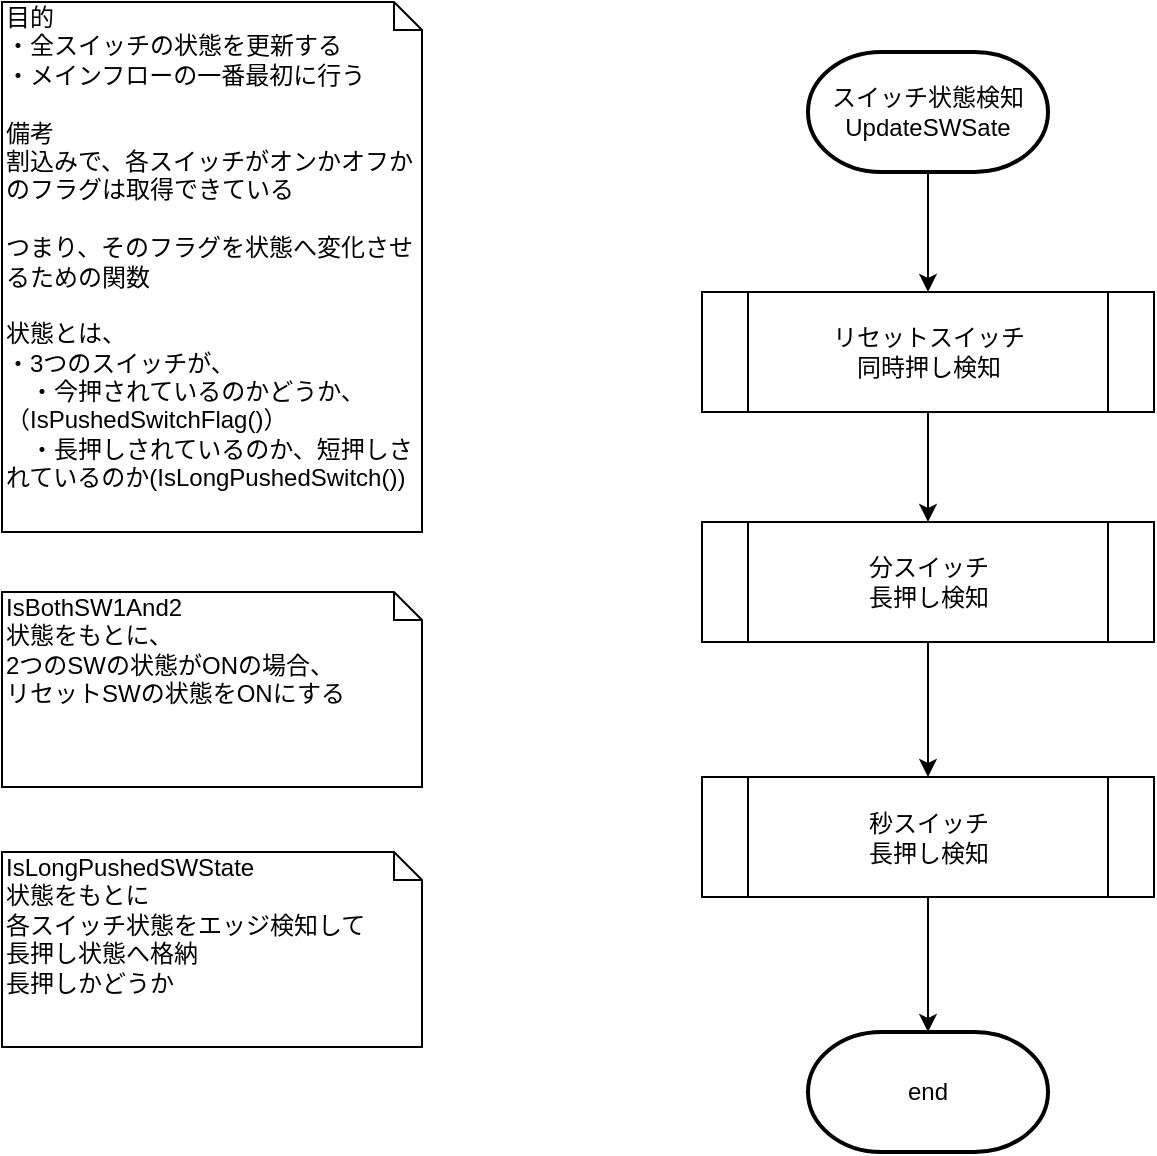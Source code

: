 <mxfile version="13.3.9" type="device" pages="8"><diagram id="STRkMgMViYhdPsmJIAjb" name="スイッチ状態検知"><mxGraphModel dx="2489" dy="822" grid="1" gridSize="10" guides="1" tooltips="1" connect="1" arrows="1" fold="1" page="1" pageScale="1" pageWidth="827" pageHeight="1169" math="0" shadow="0"><root><mxCell id="mFC0btUTtA-WuDYdbxuf-0"/><mxCell id="mFC0btUTtA-WuDYdbxuf-1" parent="mFC0btUTtA-WuDYdbxuf-0"/><mxCell id="FhkjKbIzw2xaXRSsBaya-3" value="目的&lt;br&gt;・全スイッチの状態を更新する&lt;br&gt;・メインフローの一番最初に行う&lt;br&gt;&lt;br&gt;備考&lt;br&gt;割込みで、各スイッチがオンかオフかのフラグは取得できている&lt;br&gt;&lt;br&gt;つまり、そのフラグを状態へ変化させるための関数&lt;br&gt;&lt;br&gt;状態とは、&lt;br&gt;・3つのスイッチが、&lt;br&gt;　・今押されているのかどうか、（IsPushedSwitchFlag()）&lt;br&gt;　・長押しされているのか、短押しされているのか(IsLongPushedSwitch())" style="shape=note;whiteSpace=wrap;html=1;size=14;verticalAlign=top;align=left;spacingTop=-6;" parent="mFC0btUTtA-WuDYdbxuf-1" vertex="1"><mxGeometry x="-800" y="25" width="210" height="265" as="geometry"/></mxCell><mxCell id="WXSF9s9d3SJe7e1dne82-2" value="IsBothSW1And2&lt;br&gt;状態をもとに、&lt;br&gt;2つのSWの状態がONの場合、&lt;br&gt;リセットSWの状態をONにする" style="shape=note;whiteSpace=wrap;html=1;size=14;verticalAlign=top;align=left;spacingTop=-6;" parent="mFC0btUTtA-WuDYdbxuf-1" vertex="1"><mxGeometry x="-800" y="320" width="210" height="97.5" as="geometry"/></mxCell><mxCell id="WXSF9s9d3SJe7e1dne82-4" value="IsLongPushedSWState&lt;br&gt;状態をもとに&lt;br&gt;各スイッチ状態をエッジ検知して&lt;br&gt;長押し状態へ格納&lt;br&gt;長押しかどうか" style="shape=note;whiteSpace=wrap;html=1;size=14;verticalAlign=top;align=left;spacingTop=-6;" parent="mFC0btUTtA-WuDYdbxuf-1" vertex="1"><mxGeometry x="-800" y="450" width="210" height="97.5" as="geometry"/></mxCell><mxCell id="Sqtv3ldK5YQZO-zs6WB3-0" value="" style="edgeStyle=orthogonalEdgeStyle;rounded=0;orthogonalLoop=1;jettySize=auto;html=1;" parent="mFC0btUTtA-WuDYdbxuf-1" source="Sqtv3ldK5YQZO-zs6WB3-1" target="ZODIkXPOHrZglJbf-Ie2-0" edge="1"><mxGeometry relative="1" as="geometry"><mxPoint x="-337" y="162.5" as="targetPoint"/></mxGeometry></mxCell><mxCell id="Sqtv3ldK5YQZO-zs6WB3-1" value="スイッチ状態検知&lt;br&gt;UpdateSWSate" style="strokeWidth=2;html=1;shape=mxgraph.flowchart.terminator;whiteSpace=wrap;" parent="mFC0btUTtA-WuDYdbxuf-1" vertex="1"><mxGeometry x="-397" y="50" width="120" height="60" as="geometry"/></mxCell><mxCell id="Sqtv3ldK5YQZO-zs6WB3-8" value="end" style="strokeWidth=2;html=1;shape=mxgraph.flowchart.terminator;whiteSpace=wrap;" parent="mFC0btUTtA-WuDYdbxuf-1" vertex="1"><mxGeometry x="-397" y="540" width="120" height="60" as="geometry"/></mxCell><mxCell id="ZODIkXPOHrZglJbf-Ie2-5" value="" style="edgeStyle=orthogonalEdgeStyle;rounded=0;orthogonalLoop=1;jettySize=auto;html=1;" edge="1" parent="mFC0btUTtA-WuDYdbxuf-1" source="ZODIkXPOHrZglJbf-Ie2-0" target="ZODIkXPOHrZglJbf-Ie2-2"><mxGeometry relative="1" as="geometry"/></mxCell><mxCell id="ZODIkXPOHrZglJbf-Ie2-0" value="リセットスイッチ&lt;br&gt;同時押し検知" style="shape=process;whiteSpace=wrap;html=1;backgroundOutline=1;" vertex="1" parent="mFC0btUTtA-WuDYdbxuf-1"><mxGeometry x="-450" y="170" width="226" height="60" as="geometry"/></mxCell><mxCell id="ZODIkXPOHrZglJbf-Ie2-1" value="" style="edgeStyle=orthogonalEdgeStyle;rounded=0;orthogonalLoop=1;jettySize=auto;html=1;" edge="1" parent="mFC0btUTtA-WuDYdbxuf-1" source="ZODIkXPOHrZglJbf-Ie2-2" target="ZODIkXPOHrZglJbf-Ie2-4"><mxGeometry relative="1" as="geometry"/></mxCell><mxCell id="ZODIkXPOHrZglJbf-Ie2-2" value="分スイッチ&lt;br&gt;長押し検知" style="shape=process;whiteSpace=wrap;html=1;backgroundOutline=1;" vertex="1" parent="mFC0btUTtA-WuDYdbxuf-1"><mxGeometry x="-450" y="285" width="226" height="60" as="geometry"/></mxCell><mxCell id="ZODIkXPOHrZglJbf-Ie2-3" value="" style="edgeStyle=orthogonalEdgeStyle;rounded=0;orthogonalLoop=1;jettySize=auto;html=1;" edge="1" parent="mFC0btUTtA-WuDYdbxuf-1" source="ZODIkXPOHrZglJbf-Ie2-4"><mxGeometry relative="1" as="geometry"><mxPoint x="-337" y="540" as="targetPoint"/></mxGeometry></mxCell><mxCell id="ZODIkXPOHrZglJbf-Ie2-4" value="秒スイッチ&lt;br&gt;長押し検知" style="shape=process;whiteSpace=wrap;html=1;backgroundOutline=1;" vertex="1" parent="mFC0btUTtA-WuDYdbxuf-1"><mxGeometry x="-450" y="412.5" width="226" height="60" as="geometry"/></mxCell></root></mxGraphModel></diagram><diagram id="YguPqsagxaCWYsV_nNma" name="長押し検知"><mxGraphModel dx="1146" dy="567" grid="1" gridSize="10" guides="1" tooltips="1" connect="1" arrows="1" fold="1" page="1" pageScale="1" pageWidth="827" pageHeight="1169" math="0" shadow="0"><root><mxCell id="ns0JminrwDFaKzle5jZi-0"/><mxCell id="ns0JminrwDFaKzle5jZi-1" parent="ns0JminrwDFaKzle5jZi-0"/><mxCell id="bKflfTtNbrsIr0z-uTTm-0" value="&lt;div&gt;&lt;span&gt;入力：&lt;/span&gt;&lt;/div&gt;&lt;div&gt;過去の長押し状態、現在の長押し状態&lt;/div&gt;" style="shape=note;whiteSpace=wrap;html=1;size=14;verticalAlign=top;align=left;spacingTop=-6;" parent="ns0JminrwDFaKzle5jZi-1" vertex="1"><mxGeometry x="120" y="20" width="100" height="70" as="geometry"/></mxCell><mxCell id="_wPZR9o9VZOXbStpgypO-3" value="" style="edgeStyle=orthogonalEdgeStyle;rounded=0;orthogonalLoop=1;jettySize=auto;html=1;entryX=0.5;entryY=0;entryDx=0;entryDy=0;entryPerimeter=0;" parent="ns0JminrwDFaKzle5jZi-1" source="_wPZR9o9VZOXbStpgypO-0" target="5WQqUmZuIKfPf1_wvO6g-0" edge="1"><mxGeometry relative="1" as="geometry"><mxPoint x="490" y="120" as="targetPoint"/></mxGeometry></mxCell><mxCell id="_wPZR9o9VZOXbStpgypO-0" value="長押し検知" style="strokeWidth=2;html=1;shape=mxgraph.flowchart.terminator;whiteSpace=wrap;" parent="ns0JminrwDFaKzle5jZi-1" vertex="1"><mxGeometry x="440" y="20" width="100" height="50" as="geometry"/></mxCell><mxCell id="_wPZR9o9VZOXbStpgypO-14" value="" style="edgeStyle=orthogonalEdgeStyle;rounded=0;orthogonalLoop=1;jettySize=auto;html=1;" parent="ns0JminrwDFaKzle5jZi-1" source="_wPZR9o9VZOXbStpgypO-12" target="_wPZR9o9VZOXbStpgypO-13" edge="1"><mxGeometry relative="1" as="geometry"/></mxCell><mxCell id="_wPZR9o9VZOXbStpgypO-12" value="押されていない&lt;br&gt;&lt;br&gt;IsLongPushedSWState&lt;br&gt;を0にクリア" style="rounded=1;whiteSpace=wrap;html=1;absoluteArcSize=1;arcSize=14;strokeWidth=2;align=center;" parent="ns0JminrwDFaKzle5jZi-1" vertex="1"><mxGeometry x="420" y="360" width="140" height="70" as="geometry"/></mxCell><mxCell id="_wPZR9o9VZOXbStpgypO-13" value="end" style="strokeWidth=2;html=1;shape=mxgraph.flowchart.terminator;whiteSpace=wrap;" parent="ns0JminrwDFaKzle5jZi-1" vertex="1"><mxGeometry x="440" y="510" width="100" height="50" as="geometry"/></mxCell><mxCell id="_wPZR9o9VZOXbStpgypO-24" style="edgeStyle=orthogonalEdgeStyle;rounded=0;orthogonalLoop=1;jettySize=auto;html=1;exitX=0.5;exitY=1;exitDx=0;exitDy=0;" parent="ns0JminrwDFaKzle5jZi-1" source="_wPZR9o9VZOXbStpgypO-22" edge="1"><mxGeometry relative="1" as="geometry"><mxPoint x="310" y="470" as="targetPoint"/><Array as="points"><mxPoint x="310" y="470"/></Array></mxGeometry></mxCell><mxCell id="_wPZR9o9VZOXbStpgypO-22" value="長押し1段階目&lt;br&gt;&lt;br&gt;IsLongPushedSWState&lt;br&gt;を1にセット" style="rounded=1;whiteSpace=wrap;html=1;absoluteArcSize=1;arcSize=14;strokeWidth=2;align=center;" parent="ns0JminrwDFaKzle5jZi-1" vertex="1"><mxGeometry x="240" y="360" width="140" height="70" as="geometry"/></mxCell><mxCell id="bzPyuBkna51SycmuwNoj-8" style="edgeStyle=orthogonalEdgeStyle;rounded=0;orthogonalLoop=1;jettySize=auto;html=1;exitX=0.5;exitY=1;exitDx=0;exitDy=0;" parent="ns0JminrwDFaKzle5jZi-1" source="bzPyuBkna51SycmuwNoj-6" edge="1"><mxGeometry relative="1" as="geometry"><mxPoint x="490" y="470" as="targetPoint"/><Array as="points"><mxPoint x="134" y="470"/></Array></mxGeometry></mxCell><mxCell id="bzPyuBkna51SycmuwNoj-6" value="長押し2段階目&lt;br&gt;&lt;br&gt;IsLongPushedSWState&lt;br&gt;を2にセット" style="rounded=1;whiteSpace=wrap;html=1;absoluteArcSize=1;arcSize=14;strokeWidth=2;align=center;" parent="ns0JminrwDFaKzle5jZi-1" vertex="1"><mxGeometry x="63.5" y="360" width="140" height="70" as="geometry"/></mxCell><mxCell id="bzPyuBkna51SycmuwNoj-13" value="&lt;div&gt;&lt;span&gt;出力状態：&lt;/span&gt;&lt;/div&gt;&lt;div&gt;長押し1段階、&lt;/div&gt;&lt;div&gt;長押し2段階、&lt;/div&gt;&lt;div&gt;押されていない&lt;/div&gt;" style="shape=note;whiteSpace=wrap;html=1;size=14;verticalAlign=top;align=left;spacingTop=-6;" parent="ns0JminrwDFaKzle5jZi-1" vertex="1"><mxGeometry x="120" y="110" width="100" height="70" as="geometry"/></mxCell><mxCell id="5WQqUmZuIKfPf1_wvO6g-1" style="edgeStyle=orthogonalEdgeStyle;rounded=0;orthogonalLoop=1;jettySize=auto;html=1;entryX=0.5;entryY=0;entryDx=0;entryDy=0;" edge="1" parent="ns0JminrwDFaKzle5jZi-1" source="5WQqUmZuIKfPf1_wvO6g-0" target="_wPZR9o9VZOXbStpgypO-12"><mxGeometry relative="1" as="geometry"><mxPoint x="480" y="800" as="targetPoint"/></mxGeometry></mxCell><mxCell id="5WQqUmZuIKfPf1_wvO6g-4" style="edgeStyle=orthogonalEdgeStyle;rounded=0;orthogonalLoop=1;jettySize=auto;html=1;entryX=0.5;entryY=0;entryDx=0;entryDy=0;" edge="1" parent="ns0JminrwDFaKzle5jZi-1" source="5WQqUmZuIKfPf1_wvO6g-0" target="_wPZR9o9VZOXbStpgypO-22"><mxGeometry relative="1" as="geometry"><mxPoint x="310.059" y="620" as="targetPoint"/><Array as="points"><mxPoint x="490" y="280"/><mxPoint x="310" y="280"/></Array></mxGeometry></mxCell><mxCell id="5WQqUmZuIKfPf1_wvO6g-6" style="edgeStyle=orthogonalEdgeStyle;rounded=0;orthogonalLoop=1;jettySize=auto;html=1;entryX=0.5;entryY=0;entryDx=0;entryDy=0;" edge="1" parent="ns0JminrwDFaKzle5jZi-1" source="5WQqUmZuIKfPf1_wvO6g-0" target="bzPyuBkna51SycmuwNoj-6"><mxGeometry relative="1" as="geometry"><Array as="points"><mxPoint x="490" y="280"/><mxPoint x="133" y="280"/></Array></mxGeometry></mxCell><mxCell id="5WQqUmZuIKfPf1_wvO6g-0" value="SWカウント&lt;br&gt;は？" style="strokeWidth=2;html=1;shape=mxgraph.flowchart.decision;whiteSpace=wrap;align=center;" vertex="1" parent="ns0JminrwDFaKzle5jZi-1"><mxGeometry x="430" y="130" width="120" height="100" as="geometry"/></mxCell><mxCell id="5WQqUmZuIKfPf1_wvO6g-2" value="100未満" style="text;html=1;align=center;verticalAlign=middle;resizable=0;points=[];autosize=1;" vertex="1" parent="ns0JminrwDFaKzle5jZi-1"><mxGeometry x="490" y="290" width="60" height="20" as="geometry"/></mxCell><mxCell id="5WQqUmZuIKfPf1_wvO6g-3" value="100以上" style="text;html=1;align=center;verticalAlign=middle;resizable=0;points=[];autosize=1;" vertex="1" parent="ns0JminrwDFaKzle5jZi-1"><mxGeometry x="320" y="290" width="60" height="20" as="geometry"/></mxCell><mxCell id="5WQqUmZuIKfPf1_wvO6g-5" value="250以上" style="text;html=1;align=center;verticalAlign=middle;resizable=0;points=[];autosize=1;" vertex="1" parent="ns0JminrwDFaKzle5jZi-1"><mxGeometry x="140" y="290" width="60" height="20" as="geometry"/></mxCell></root></mxGraphModel></diagram><diagram id="05QJNTI1J4poBKLvfqD_" name="同時押し検知"><mxGraphModel dx="700" dy="813" grid="1" gridSize="10" guides="1" tooltips="1" connect="1" arrows="1" fold="1" page="1" pageScale="1" pageWidth="827" pageHeight="1169" math="0" shadow="0"><root><mxCell id="uCReJ6dUNAhKP2XLjmMt-0"/><mxCell id="uCReJ6dUNAhKP2XLjmMt-1" parent="uCReJ6dUNAhKP2XLjmMt-0"/><mxCell id="0UxyNk2IhXWLWHRfdkJm-13" value="" style="edgeStyle=orthogonalEdgeStyle;rounded=0;orthogonalLoop=1;jettySize=auto;html=1;" parent="uCReJ6dUNAhKP2XLjmMt-1" source="0UxyNk2IhXWLWHRfdkJm-0" target="0UxyNk2IhXWLWHRfdkJm-2" edge="1"><mxGeometry relative="1" as="geometry"/></mxCell><mxCell id="0UxyNk2IhXWLWHRfdkJm-0" value="同時押し検知" style="strokeWidth=2;html=1;shape=mxgraph.flowchart.terminator;whiteSpace=wrap;" parent="uCReJ6dUNAhKP2XLjmMt-1" vertex="1"><mxGeometry x="440" y="40" width="100" height="50" as="geometry"/></mxCell><mxCell id="0UxyNk2IhXWLWHRfdkJm-1" value="end" style="strokeWidth=2;html=1;shape=mxgraph.flowchart.terminator;whiteSpace=wrap;" parent="uCReJ6dUNAhKP2XLjmMt-1" vertex="1"><mxGeometry x="440" y="690" width="100" height="50" as="geometry"/></mxCell><mxCell id="0UxyNk2IhXWLWHRfdkJm-4" value="" style="edgeStyle=orthogonalEdgeStyle;rounded=0;orthogonalLoop=1;jettySize=auto;html=1;" parent="uCReJ6dUNAhKP2XLjmMt-1" source="0UxyNk2IhXWLWHRfdkJm-2" target="0UxyNk2IhXWLWHRfdkJm-3" edge="1"><mxGeometry relative="1" as="geometry"/></mxCell><mxCell id="0UxyNk2IhXWLWHRfdkJm-16" value="" style="edgeStyle=orthogonalEdgeStyle;rounded=0;orthogonalLoop=1;jettySize=auto;html=1;entryX=0.5;entryY=0;entryDx=0;entryDy=0;entryPerimeter=0;" parent="uCReJ6dUNAhKP2XLjmMt-1" source="0UxyNk2IhXWLWHRfdkJm-2" target="0UxyNk2IhXWLWHRfdkJm-22" edge="1"><mxGeometry relative="1" as="geometry"><mxPoint x="490" y="680" as="targetPoint"/><Array as="points"><mxPoint x="670" y="165"/></Array></mxGeometry></mxCell><mxCell id="0UxyNk2IhXWLWHRfdkJm-2" value="分スイッチの&lt;br&gt;IsPushedSWState&lt;br&gt;が1か" style="strokeWidth=2;html=1;shape=mxgraph.flowchart.decision;whiteSpace=wrap;align=center;" parent="uCReJ6dUNAhKP2XLjmMt-1" vertex="1"><mxGeometry x="395" y="130" width="190" height="70" as="geometry"/></mxCell><mxCell id="0UxyNk2IhXWLWHRfdkJm-5" value="" style="edgeStyle=orthogonalEdgeStyle;rounded=0;orthogonalLoop=1;jettySize=auto;html=1;" parent="uCReJ6dUNAhKP2XLjmMt-1" source="0UxyNk2IhXWLWHRfdkJm-3" edge="1"><mxGeometry relative="1" as="geometry"><mxPoint x="490" y="420" as="targetPoint"/></mxGeometry></mxCell><mxCell id="0UxyNk2IhXWLWHRfdkJm-21" value="" style="edgeStyle=orthogonalEdgeStyle;rounded=0;orthogonalLoop=1;jettySize=auto;html=1;" parent="uCReJ6dUNAhKP2XLjmMt-1" source="0UxyNk2IhXWLWHRfdkJm-3" edge="1"><mxGeometry relative="1" as="geometry"><mxPoint x="665" y="305" as="targetPoint"/></mxGeometry></mxCell><mxCell id="0UxyNk2IhXWLWHRfdkJm-3" value="秒スイッチの&lt;br&gt;IsPushedSWState&lt;br&gt;が1か" style="strokeWidth=2;html=1;shape=mxgraph.flowchart.decision;whiteSpace=wrap;align=center;" parent="uCReJ6dUNAhKP2XLjmMt-1" vertex="1"><mxGeometry x="395" y="270" width="190" height="70" as="geometry"/></mxCell><mxCell id="0UxyNk2IhXWLWHRfdkJm-9" value="" style="edgeStyle=orthogonalEdgeStyle;rounded=0;orthogonalLoop=1;jettySize=auto;html=1;" parent="uCReJ6dUNAhKP2XLjmMt-1" source="0UxyNk2IhXWLWHRfdkJm-6" target="0UxyNk2IhXWLWHRfdkJm-8" edge="1"><mxGeometry relative="1" as="geometry"/></mxCell><mxCell id="0UxyNk2IhXWLWHRfdkJm-6" value="分スイッチと秒スイッチの&lt;br&gt;IsPushedSWState&lt;br&gt;を0にクリア" style="rounded=1;whiteSpace=wrap;html=1;absoluteArcSize=1;arcSize=14;strokeWidth=2;align=center;" parent="uCReJ6dUNAhKP2XLjmMt-1" vertex="1"><mxGeometry x="440" y="400" width="100" height="70" as="geometry"/></mxCell><mxCell id="0UxyNk2IhXWLWHRfdkJm-10" value="" style="edgeStyle=orthogonalEdgeStyle;rounded=0;orthogonalLoop=1;jettySize=auto;html=1;" parent="uCReJ6dUNAhKP2XLjmMt-1" source="0UxyNk2IhXWLWHRfdkJm-8" edge="1"><mxGeometry relative="1" as="geometry"><mxPoint x="490" y="690" as="targetPoint"/></mxGeometry></mxCell><mxCell id="0UxyNk2IhXWLWHRfdkJm-8" value="リセットスイッチのIsPushedSWState&lt;br&gt;に1をセット" style="rounded=1;whiteSpace=wrap;html=1;absoluteArcSize=1;arcSize=14;strokeWidth=2;align=center;" parent="uCReJ6dUNAhKP2XLjmMt-1" vertex="1"><mxGeometry x="440" y="520" width="100" height="70" as="geometry"/></mxCell><mxCell id="0UxyNk2IhXWLWHRfdkJm-11" value="YES" style="text;html=1;align=center;verticalAlign=middle;resizable=0;points=[];autosize=1;" parent="uCReJ6dUNAhKP2XLjmMt-1" vertex="1"><mxGeometry x="490" y="200" width="40" height="20" as="geometry"/></mxCell><mxCell id="0UxyNk2IhXWLWHRfdkJm-12" value="YES" style="text;html=1;align=center;verticalAlign=middle;resizable=0;points=[];autosize=1;" parent="uCReJ6dUNAhKP2XLjmMt-1" vertex="1"><mxGeometry x="490" y="340" width="40" height="20" as="geometry"/></mxCell><mxCell id="0UxyNk2IhXWLWHRfdkJm-19" value="NO" style="text;html=1;align=center;verticalAlign=middle;resizable=0;points=[];autosize=1;" parent="uCReJ6dUNAhKP2XLjmMt-1" vertex="1"><mxGeometry x="580" y="140" width="30" height="20" as="geometry"/></mxCell><mxCell id="0UxyNk2IhXWLWHRfdkJm-20" value="NO" style="text;html=1;align=center;verticalAlign=middle;resizable=0;points=[];autosize=1;" parent="uCReJ6dUNAhKP2XLjmMt-1" vertex="1"><mxGeometry x="580" y="280" width="30" height="20" as="geometry"/></mxCell><mxCell id="0UxyNk2IhXWLWHRfdkJm-23" value="" style="edgeStyle=orthogonalEdgeStyle;rounded=0;orthogonalLoop=1;jettySize=auto;html=1;" parent="uCReJ6dUNAhKP2XLjmMt-1" source="0UxyNk2IhXWLWHRfdkJm-22" edge="1"><mxGeometry relative="1" as="geometry"><mxPoint x="490" y="640" as="targetPoint"/><Array as="points"><mxPoint x="670" y="640"/><mxPoint x="490" y="640"/></Array></mxGeometry></mxCell><mxCell id="0UxyNk2IhXWLWHRfdkJm-22" value="リセットスイッチのIsPushedSWState&lt;br&gt;に0をセット" style="rounded=1;whiteSpace=wrap;html=1;absoluteArcSize=1;arcSize=14;strokeWidth=2;align=center;" parent="uCReJ6dUNAhKP2XLjmMt-1" vertex="1"><mxGeometry x="620" y="520" width="100" height="70" as="geometry"/></mxCell></root></mxGraphModel></diagram><diagram id="nHHgWaSiy4geCaCdM6W9" name="変更記録"><mxGraphModel dx="1662" dy="822" grid="1" gridSize="10" guides="1" tooltips="1" connect="1" arrows="1" fold="1" page="1" pageScale="1" pageWidth="827" pageHeight="1169" math="0" shadow="0"><root><mxCell id="6yv6J4uUsxFIHUvETRNy-0"/><mxCell id="6yv6J4uUsxFIHUvETRNy-1" parent="6yv6J4uUsxFIHUvETRNy-0"/><mxCell id="6yv6J4uUsxFIHUvETRNy-2" value="変更記録&lt;br&gt;2020/06/22&lt;br&gt;v0.1&lt;br&gt;ファイル作成&lt;br&gt;" style="shape=note;whiteSpace=wrap;html=1;size=14;verticalAlign=top;align=left;spacingTop=-6;" parent="6yv6J4uUsxFIHUvETRNy-1" vertex="1"><mxGeometry x="20" y="40" width="100" height="150" as="geometry"/></mxCell><mxCell id="VmWvagBuT4JDgNsegXYn-0" value="変更記録&lt;br&gt;2020/06/25&lt;br&gt;v0.2&lt;br&gt;ボタン状態&lt;br&gt;↓&lt;br&gt;ボタン状態検知" style="shape=note;whiteSpace=wrap;html=1;size=14;verticalAlign=top;align=left;spacingTop=-6;" parent="6yv6J4uUsxFIHUvETRNy-1" vertex="1"><mxGeometry x="20" y="210" width="100" height="150" as="geometry"/></mxCell><mxCell id="LdxBY5526V-O2OPizm2Y-0" value="変更記録&lt;br&gt;2020/06/26&lt;br&gt;v0.3&lt;br&gt;&lt;br&gt;ボタンの表記を&lt;br&gt;スイッチへ変更" style="shape=note;whiteSpace=wrap;html=1;size=14;verticalAlign=top;align=left;spacingTop=-6;" parent="6yv6J4uUsxFIHUvETRNy-1" vertex="1"><mxGeometry x="20" y="380" width="100" height="150" as="geometry"/></mxCell><mxCell id="TKaH0hL6S2TuDzX8a8l6-0" value="変更記録&lt;br&gt;2020/07/03&lt;br&gt;v0.4&lt;br&gt;&lt;br&gt;チャタリング処理追加&lt;br&gt;スイッチ状態検知 の動作を、各スイッチに合わせて修正&lt;br&gt;押し &amp;amp; 長押し &amp;amp; 同時押し検知 実装&lt;br&gt;スイッチエッジ検知をエッジ検知へ変更" style="shape=note;whiteSpace=wrap;html=1;size=14;verticalAlign=top;align=left;spacingTop=-6;" parent="6yv6J4uUsxFIHUvETRNy-1" vertex="1"><mxGeometry x="150" y="40" width="340" height="130" as="geometry"/></mxCell><mxCell id="OZ3SHk1nb6l9zI2S2Qfo-0" value="変更記録&lt;br&gt;2020/07/06&lt;br&gt;v0.5&lt;br&gt;&lt;br&gt;長押しの状態を2段階出力するように変更" style="shape=note;whiteSpace=wrap;html=1;size=14;verticalAlign=top;align=left;spacingTop=-6;" parent="6yv6J4uUsxFIHUvETRNy-1" vertex="1"><mxGeometry x="150" y="210" width="100" height="150" as="geometry"/></mxCell><mxCell id="DyE14ajGPyi7pZ8an1e4-0" value="変更記録&lt;br&gt;2020/07/06&lt;br&gt;v0.6&lt;br&gt;&lt;br&gt;レビュー後変更&lt;br&gt;&lt;br&gt;割込みで待ち時間を実現するように変更" style="shape=note;whiteSpace=wrap;html=1;size=14;verticalAlign=top;align=left;spacingTop=-6;" parent="6yv6J4uUsxFIHUvETRNy-1" vertex="1"><mxGeometry x="290" y="210" width="100" height="150" as="geometry"/></mxCell><mxCell id="fayqo5b9CbSTrd1hU7K7-0" value="変更記録&lt;br&gt;2020/07/09&lt;br&gt;v0.61&lt;br&gt;&lt;br&gt;チャタリング処理の削除" style="shape=note;whiteSpace=wrap;html=1;size=14;verticalAlign=top;align=left;spacingTop=-6;" vertex="1" parent="6yv6J4uUsxFIHUvETRNy-1"><mxGeometry x="420" y="210" width="100" height="150" as="geometry"/></mxCell></root></mxGraphModel></diagram><diagram id="HUvS1o5KuT0q9Na6-pYc" name="概要"><mxGraphModel dx="1662" dy="822" grid="1" gridSize="10" guides="1" tooltips="1" connect="1" arrows="1" fold="1" page="1" pageScale="1" pageWidth="827" pageHeight="1169" math="0" shadow="0"><root><mxCell id="AiIiSHLUiZAg4k3QwLss-0"/><mxCell id="AiIiSHLUiZAg4k3QwLss-1" parent="AiIiSHLUiZAg4k3QwLss-0"/><mxCell id="AiIiSHLUiZAg4k3QwLss-2" value="InputClass 概要&lt;br&gt;&lt;br&gt;属性&lt;br&gt;・スイッチ状態&lt;br&gt;&amp;nbsp; &amp;nbsp; - SwitchFlag&lt;br&gt;&amp;nbsp; &amp;nbsp; &amp;nbsp; &amp;nbsp; - SW1&lt;br&gt;&amp;nbsp; &amp;nbsp; &amp;nbsp; &amp;nbsp; - SW2&lt;br&gt;&amp;nbsp; &amp;nbsp; &amp;nbsp; &amp;nbsp; - SW3&lt;br&gt;&lt;br&gt;・エッジ状態&lt;br&gt;&amp;nbsp; &amp;nbsp; - currentEdgeStateFlag&lt;br&gt;&amp;nbsp; &amp;nbsp; &amp;nbsp; &amp;nbsp; - enum{&lt;br&gt;&amp;nbsp; &amp;nbsp; &amp;nbsp; &amp;nbsp; &amp;nbsp; &amp;nbsp; - risingState&lt;br&gt;&amp;nbsp; &amp;nbsp; &amp;nbsp; &amp;nbsp; &amp;nbsp; &amp;nbsp; - continuingState&lt;br&gt;&amp;nbsp; &amp;nbsp; &amp;nbsp; &amp;nbsp; &amp;nbsp; &amp;nbsp; - fallingState&lt;br&gt;&amp;nbsp; &amp;nbsp; &amp;nbsp; &amp;nbsp; &amp;nbsp; &amp;nbsp; - notPushedState&lt;br&gt;&amp;nbsp; &amp;nbsp; &amp;nbsp; &amp;nbsp; }&lt;br&gt;&amp;nbsp; &amp;nbsp; - oldEdgeStateFlag&lt;br&gt;&amp;nbsp; &amp;nbsp; &amp;nbsp; &amp;nbsp; - enum{&lt;br&gt;&amp;nbsp; &amp;nbsp; &amp;nbsp; &amp;nbsp; &amp;nbsp; &amp;nbsp; - risingState&lt;br&gt;&amp;nbsp; &amp;nbsp; &amp;nbsp; &amp;nbsp; &amp;nbsp; &amp;nbsp; - continuingState&lt;br&gt;&amp;nbsp; &amp;nbsp; &amp;nbsp; &amp;nbsp; &amp;nbsp; &amp;nbsp; - fallingState&lt;br&gt;&amp;nbsp; &amp;nbsp; &amp;nbsp; &amp;nbsp; &amp;nbsp; &amp;nbsp; - notPushedState&lt;br&gt;&amp;nbsp; &amp;nbsp; &amp;nbsp; &amp;nbsp; }&lt;br&gt;&lt;br&gt;・長押し状態&lt;br&gt;&amp;nbsp; &amp;nbsp; -longPushCount&lt;br&gt;&lt;br&gt;操作&lt;br&gt;・init()&lt;br&gt;&lt;br&gt;・UpdateSwitchState()&lt;br&gt;&amp;nbsp; &amp;nbsp; &amp;nbsp; &amp;nbsp; ・スイッチの状態を取得する&lt;br&gt;&amp;nbsp; &amp;nbsp; &amp;nbsp; &amp;nbsp; ・エッジ状態の更新&lt;br&gt;&amp;nbsp; &amp;nbsp; &amp;nbsp; &amp;nbsp; ・スイッチが長押しされたかどうか検知&lt;br&gt;・detectionEdge()&lt;br&gt;&amp;nbsp; &amp;nbsp; &amp;nbsp; &amp;nbsp; ・現在のスイッチの状態と以前のスイッチの状態から、&lt;br&gt;・IsLongPushedSwitch()" style="shape=note;whiteSpace=wrap;html=1;size=14;verticalAlign=top;align=left;spacingTop=-6;" parent="AiIiSHLUiZAg4k3QwLss-1" vertex="1"><mxGeometry x="40" y="20" width="260" height="590" as="geometry"/></mxCell><mxCell id="hRM9TLXCUvSJ4593aa3h-1" value="スイッチ状態とは、&lt;br&gt;・3つのスイッチが、&lt;br&gt;　・今押されているのかどうか、（IsPushedSwitchFlag()）&lt;br&gt;　・長押しされているのか、短押しされているのか(IsLongPushedSwitch())&lt;br&gt;の情報を保持する&lt;br&gt;&lt;br&gt;〇今押されているかどうか(PushedSwitchFlag)知るためには、&lt;br&gt;　・エッジ検知(detectionEdge())による、&lt;br&gt;　　・立ち上がり(risingFlag)&lt;br&gt;　　・継続(continuingFlag)&lt;br&gt;　　・立ち下がり(fallingFlag)&lt;br&gt;　　・押されていない(notPushedFlag)&lt;br&gt;　の4状態(currentEdgeStateFlag)を検知する必要がある&lt;br&gt;&amp;nbsp; &amp;nbsp; ・PushedSwitchFlag自体は、risingFlagとcontinuingFlagの論理和である&lt;br&gt;　&lt;br&gt;　・エッジ検知(detectionEdge())を行うには、&lt;br&gt;　　・以前のエッジ状態(oldEdgeStateFlag)&lt;br&gt;を保持する必要がある&lt;br&gt;&lt;br&gt;&lt;br&gt;〇長押しされているのか、短押しされているのか知るためには、&lt;br&gt;　・押されてから一定時間（1秒）以上経過したかどうか&lt;br&gt;　を検知する必要がある&lt;br&gt;&amp;nbsp; &amp;nbsp; IsLongPushedSwitch()&lt;br&gt;&lt;br&gt;　・一定時間経過したかを比較するためには、&lt;br&gt;　　・押されたこと・押されていること(risingFlag, continuingFlag)&lt;br&gt;　　・押された時間・一定時間までのカウントの保持（longPushCount)&lt;br&gt;　が必要がある" style="shape=note;whiteSpace=wrap;html=1;size=14;verticalAlign=top;align=left;spacingTop=-6;" parent="AiIiSHLUiZAg4k3QwLss-1" vertex="1"><mxGeometry x="320" y="20" width="470" height="410" as="geometry"/></mxCell><mxCell id="fwqTX0L2wH07f9PYbCJl-1" value="SWState&lt;br&gt;&lt;br&gt;MinuteSWState&lt;br&gt;&amp;nbsp; + bool IsPushedFlag&lt;br&gt;&amp;nbsp; + bool IsLongPushedFlag&lt;br&gt;&lt;br&gt;SecondSWState&lt;br&gt;&amp;nbsp; + bool IsPushedFlag&lt;br&gt;&amp;nbsp; + bool IsLongPushedFlag&lt;br&gt;&lt;br&gt;ResetSWState&lt;br&gt;&amp;nbsp; + bool IsPushedFlag&lt;br&gt;&amp;nbsp; + bool IsLongPushedFlag&lt;br&gt;&lt;br&gt;StartStopSWState&lt;br&gt;&amp;nbsp; + bool IsPushedFlag&lt;br&gt;&amp;nbsp; + bool IsLongPushedFlag&lt;br&gt;&lt;br&gt;// 各スイッチごとに状態をアップデートする関数&lt;br&gt;UpdateMinuteSWState()&lt;br&gt;&amp;nbsp; MinuteSWState.IsPushedFlag. = updatePushedFlag()&lt;br&gt;&amp;nbsp; MinuteSWState.IsLongPushedFlag = updateLongPushedFlag()&lt;br&gt;&lt;br&gt;UpdateSecondSWState()&lt;br&gt;&amp;nbsp; SecondSWState.IsPushedFlag = updatePushedFlag()&lt;br&gt;&amp;nbsp; SecondSWState.IsLongPushedFlag = updateLongPushedFlag()&lt;br&gt;&lt;br&gt;UpdateResetSWState()&lt;br&gt;&amp;nbsp; ResetSWState.IsPushedFlag = updatePushedFlag()&lt;br&gt;&amp;nbsp; ResetSWState.IsLongPushedFlag = updateLongPushedFlag()&lt;br&gt;&lt;br&gt;UpdateStartStopSWState()&lt;br&gt;&amp;nbsp; StartStopSWState.IsPushedFlag = updatePushedFlag()&lt;br&gt;&lt;br&gt;&lt;br&gt;// 押されたかどうかを判定する関数&lt;br&gt;// return bool IsPushedFlag&lt;br&gt;&lt;br&gt;updatePushedFlag()&lt;br&gt;&lt;br&gt;" style="shape=note;whiteSpace=wrap;html=1;size=14;verticalAlign=top;align=left;spacingTop=-6;" parent="AiIiSHLUiZAg4k3QwLss-1" vertex="1"><mxGeometry x="320" y="460" width="470" height="620" as="geometry"/></mxCell></root></mxGraphModel></diagram><diagram id="DDegPVDye2eIE4YFs2z-" name="エッジ検知_nouse"><mxGraphModel dx="1662" dy="822" grid="1" gridSize="10" guides="1" tooltips="1" connect="1" arrows="1" fold="1" page="1" pageScale="1" pageWidth="827" pageHeight="1169" math="0" shadow="0"><root><mxCell id="8i-VHeCFkeO88YazLDMc-0"/><mxCell id="8i-VHeCFkeO88YazLDMc-1" parent="8i-VHeCFkeO88YazLDMc-0"/><mxCell id="v55HT1bAUCCxmNxVfDM--0" value="" style="edgeStyle=orthogonalEdgeStyle;rounded=0;orthogonalLoop=1;jettySize=auto;html=1;" parent="8i-VHeCFkeO88YazLDMc-1" source="v55HT1bAUCCxmNxVfDM--1" edge="1"><mxGeometry relative="1" as="geometry"><mxPoint x="469" y="120" as="targetPoint"/></mxGeometry></mxCell><mxCell id="v55HT1bAUCCxmNxVfDM--1" value="エッジ検知" style="strokeWidth=2;html=1;shape=mxgraph.flowchart.terminator;whiteSpace=wrap;" parent="8i-VHeCFkeO88YazLDMc-1" vertex="1"><mxGeometry x="409.5" y="40" width="119" height="50" as="geometry"/></mxCell><mxCell id="v55HT1bAUCCxmNxVfDM--3" value="" style="edgeStyle=orthogonalEdgeStyle;rounded=0;orthogonalLoop=1;jettySize=auto;html=1;" parent="8i-VHeCFkeO88YazLDMc-1" edge="1"><mxGeometry relative="1" as="geometry"><mxPoint x="469" y="220" as="sourcePoint"/><mxPoint x="469" y="260" as="targetPoint"/></mxGeometry></mxCell><mxCell id="v55HT1bAUCCxmNxVfDM--4" value="" style="edgeStyle=orthogonalEdgeStyle;rounded=0;orthogonalLoop=1;jettySize=auto;html=1;" parent="8i-VHeCFkeO88YazLDMc-1" edge="1"><mxGeometry relative="1" as="geometry"><mxPoint x="404" y="170" as="sourcePoint"/><mxPoint x="225" y="260" as="targetPoint"/></mxGeometry></mxCell><mxCell id="v55HT1bAUCCxmNxVfDM--5" value="YES" style="text;html=1;align=center;verticalAlign=middle;resizable=0;points=[];autosize=1;" parent="8i-VHeCFkeO88YazLDMc-1" vertex="1"><mxGeometry x="470" y="220" width="40" height="20" as="geometry"/></mxCell><mxCell id="v55HT1bAUCCxmNxVfDM--6" value="" style="edgeStyle=orthogonalEdgeStyle;rounded=0;orthogonalLoop=1;jettySize=auto;html=1;" parent="8i-VHeCFkeO88YazLDMc-1" edge="1"><mxGeometry relative="1" as="geometry"><mxPoint x="469" y="540" as="targetPoint"/><mxPoint x="469" y="460" as="sourcePoint"/></mxGeometry></mxCell><mxCell id="v55HT1bAUCCxmNxVfDM--7" value="" style="edgeStyle=orthogonalEdgeStyle;rounded=0;orthogonalLoop=1;jettySize=auto;html=1;" parent="8i-VHeCFkeO88YazLDMc-1" edge="1"><mxGeometry relative="1" as="geometry"><mxPoint x="469" y="360" as="sourcePoint"/><mxPoint x="469" y="410" as="targetPoint"/></mxGeometry></mxCell><mxCell id="v55HT1bAUCCxmNxVfDM--8" style="edgeStyle=orthogonalEdgeStyle;rounded=0;orthogonalLoop=1;jettySize=auto;html=1;entryX=0.5;entryY=0;entryDx=0;entryDy=0;exitX=0;exitY=0.5;exitDx=0;exitDy=0;exitPerimeter=0;" parent="8i-VHeCFkeO88YazLDMc-1" target="v55HT1bAUCCxmNxVfDM--14" edge="1"><mxGeometry relative="1" as="geometry"><mxPoint x="360" y="310" as="targetPoint"/><mxPoint x="404" y="310" as="sourcePoint"/><Array as="points"><mxPoint x="354" y="310"/></Array></mxGeometry></mxCell><mxCell id="v55HT1bAUCCxmNxVfDM--9" value="YES" style="text;html=1;align=center;verticalAlign=middle;resizable=0;points=[];autosize=1;" parent="8i-VHeCFkeO88YazLDMc-1" vertex="1"><mxGeometry x="364" y="285" width="40" height="20" as="geometry"/></mxCell><mxCell id="v55HT1bAUCCxmNxVfDM--10" value="" style="strokeWidth=2;html=1;shape=mxgraph.flowchart.annotation_2;align=left;labelPosition=right;pointerEvents=1;rotation=-180;" parent="8i-VHeCFkeO88YazLDMc-1" vertex="1"><mxGeometry x="570" y="250" width="50" height="220" as="geometry"/></mxCell><mxCell id="v55HT1bAUCCxmNxVfDM--11" value="立ち上がり検知" style="text;html=1;align=center;verticalAlign=middle;resizable=0;points=[];autosize=1;" parent="8i-VHeCFkeO88YazLDMc-1" vertex="1"><mxGeometry x="600" y="340" width="100" height="20" as="geometry"/></mxCell><mxCell id="v55HT1bAUCCxmNxVfDM--12" value="NO" style="text;html=1;align=center;verticalAlign=middle;resizable=0;points=[];autosize=1;" parent="8i-VHeCFkeO88YazLDMc-1" vertex="1"><mxGeometry x="470" y="360" width="30" height="20" as="geometry"/></mxCell><mxCell id="v55HT1bAUCCxmNxVfDM--13" value="" style="edgeStyle=orthogonalEdgeStyle;rounded=0;orthogonalLoop=1;jettySize=auto;html=1;" parent="8i-VHeCFkeO88YazLDMc-1" source="v55HT1bAUCCxmNxVfDM--14" edge="1"><mxGeometry relative="1" as="geometry"><mxPoint x="354" y="610" as="targetPoint"/><Array as="points"><mxPoint x="354" y="610"/></Array></mxGeometry></mxCell><mxCell id="v55HT1bAUCCxmNxVfDM--14" value="継続状態 出力" style="rounded=1;whiteSpace=wrap;html=1;absoluteArcSize=1;arcSize=14;strokeWidth=2;" parent="8i-VHeCFkeO88YazLDMc-1" vertex="1"><mxGeometry x="304" y="510" width="100" height="50" as="geometry"/></mxCell><mxCell id="v55HT1bAUCCxmNxVfDM--15" value="" style="edgeStyle=orthogonalEdgeStyle;rounded=0;orthogonalLoop=1;jettySize=auto;html=1;entryX=0.5;entryY=0;entryDx=0;entryDy=0;" parent="8i-VHeCFkeO88YazLDMc-1" source="v55HT1bAUCCxmNxVfDM--16" target="v55HT1bAUCCxmNxVfDM--32" edge="1"><mxGeometry relative="1" as="geometry"><mxPoint x="469" y="670" as="targetPoint"/></mxGeometry></mxCell><mxCell id="v55HT1bAUCCxmNxVfDM--16" value="エッジフラグ OFF" style="rounded=1;whiteSpace=wrap;html=1;absoluteArcSize=1;arcSize=14;strokeWidth=2;" parent="8i-VHeCFkeO88YazLDMc-1" vertex="1"><mxGeometry x="419" y="410" width="100" height="50" as="geometry"/></mxCell><mxCell id="v55HT1bAUCCxmNxVfDM--17" value="END" style="strokeWidth=2;html=1;shape=mxgraph.flowchart.terminator;whiteSpace=wrap;" parent="8i-VHeCFkeO88YazLDMc-1" vertex="1"><mxGeometry x="419" y="650" width="100" height="60" as="geometry"/></mxCell><mxCell id="v55HT1bAUCCxmNxVfDM--18" value="NO" style="text;html=1;align=center;verticalAlign=middle;resizable=0;points=[];autosize=1;" parent="8i-VHeCFkeO88YazLDMc-1" vertex="1"><mxGeometry x="350" y="150" width="30" height="20" as="geometry"/></mxCell><mxCell id="v55HT1bAUCCxmNxVfDM--19" value="" style="edgeStyle=orthogonalEdgeStyle;rounded=0;orthogonalLoop=1;jettySize=auto;html=1;entryX=0.5;entryY=0;entryDx=0;entryDy=0;" parent="8i-VHeCFkeO88YazLDMc-1" target="v55HT1bAUCCxmNxVfDM--27" edge="1"><mxGeometry relative="1" as="geometry"><mxPoint x="225" y="360" as="sourcePoint"/><mxPoint x="225" y="410" as="targetPoint"/></mxGeometry></mxCell><mxCell id="v55HT1bAUCCxmNxVfDM--20" style="edgeStyle=orthogonalEdgeStyle;rounded=0;orthogonalLoop=1;jettySize=auto;html=1;entryX=0.5;entryY=0;entryDx=0;entryDy=0;" parent="8i-VHeCFkeO88YazLDMc-1" target="v55HT1bAUCCxmNxVfDM--23" edge="1"><mxGeometry relative="1" as="geometry"><mxPoint x="160" y="310" as="sourcePoint"/></mxGeometry></mxCell><mxCell id="v55HT1bAUCCxmNxVfDM--21" value="NO" style="text;html=1;align=center;verticalAlign=middle;resizable=0;points=[];autosize=1;" parent="8i-VHeCFkeO88YazLDMc-1" vertex="1"><mxGeometry x="130" y="280" width="30" height="20" as="geometry"/></mxCell><mxCell id="v55HT1bAUCCxmNxVfDM--22" style="edgeStyle=orthogonalEdgeStyle;rounded=0;orthogonalLoop=1;jettySize=auto;html=1;" parent="8i-VHeCFkeO88YazLDMc-1" source="v55HT1bAUCCxmNxVfDM--23" edge="1"><mxGeometry relative="1" as="geometry"><mxPoint x="469" y="610" as="targetPoint"/><Array as="points"><mxPoint x="100" y="610"/><mxPoint x="469" y="610"/></Array></mxGeometry></mxCell><mxCell id="v55HT1bAUCCxmNxVfDM--23" value="OFF状態 出力" style="rounded=1;whiteSpace=wrap;html=1;absoluteArcSize=1;arcSize=14;strokeWidth=2;" parent="8i-VHeCFkeO88YazLDMc-1" vertex="1"><mxGeometry x="50" y="510" width="100" height="50" as="geometry"/></mxCell><mxCell id="v55HT1bAUCCxmNxVfDM--24" value="" style="edgeStyle=orthogonalEdgeStyle;rounded=0;orthogonalLoop=1;jettySize=auto;html=1;exitX=0.5;exitY=1;exitDx=0;exitDy=0;entryX=0.5;entryY=0;entryDx=0;entryDy=0;" parent="8i-VHeCFkeO88YazLDMc-1" source="v55HT1bAUCCxmNxVfDM--27" target="v55HT1bAUCCxmNxVfDM--33" edge="1"><mxGeometry relative="1" as="geometry"><mxPoint x="225" y="460" as="sourcePoint"/><mxPoint x="225" y="530" as="targetPoint"/></mxGeometry></mxCell><mxCell id="v55HT1bAUCCxmNxVfDM--25" value="YES" style="text;html=1;align=center;verticalAlign=middle;resizable=0;points=[];autosize=1;" parent="8i-VHeCFkeO88YazLDMc-1" vertex="1"><mxGeometry x="230" y="350" width="40" height="20" as="geometry"/></mxCell><mxCell id="v55HT1bAUCCxmNxVfDM--26" style="edgeStyle=orthogonalEdgeStyle;rounded=0;orthogonalLoop=1;jettySize=auto;html=1;exitX=0.5;exitY=1;exitDx=0;exitDy=0;" parent="8i-VHeCFkeO88YazLDMc-1" source="v55HT1bAUCCxmNxVfDM--33" edge="1"><mxGeometry relative="1" as="geometry"><mxPoint x="225" y="610" as="targetPoint"/><mxPoint x="225" y="580" as="sourcePoint"/><Array as="points"><mxPoint x="225" y="610"/></Array></mxGeometry></mxCell><mxCell id="v55HT1bAUCCxmNxVfDM--27" value="エッジフラグ&lt;br&gt;ON" style="rounded=1;whiteSpace=wrap;html=1;absoluteArcSize=1;arcSize=14;strokeWidth=2;" parent="8i-VHeCFkeO88YazLDMc-1" vertex="1"><mxGeometry x="175" y="400" width="100" height="50" as="geometry"/></mxCell><mxCell id="v55HT1bAUCCxmNxVfDM--28" value="現在の状態は&lt;br&gt;ONか" style="strokeWidth=2;html=1;shape=mxgraph.flowchart.decision;whiteSpace=wrap;" parent="8i-VHeCFkeO88YazLDMc-1" vertex="1"><mxGeometry x="404" y="260" width="130" height="100" as="geometry"/></mxCell><mxCell id="v55HT1bAUCCxmNxVfDM--29" value="昔のエッジフラグ&lt;br&gt;は&lt;br&gt;ONか" style="strokeWidth=2;html=1;shape=mxgraph.flowchart.decision;whiteSpace=wrap;" parent="8i-VHeCFkeO88YazLDMc-1" vertex="1"><mxGeometry x="381" y="120" width="176" height="100" as="geometry"/></mxCell><mxCell id="v55HT1bAUCCxmNxVfDM--30" value="現在の状態は&lt;br&gt;ONか" style="strokeWidth=2;html=1;shape=mxgraph.flowchart.decision;whiteSpace=wrap;" parent="8i-VHeCFkeO88YazLDMc-1" vertex="1"><mxGeometry x="160" y="260" width="130" height="100" as="geometry"/></mxCell><mxCell id="v55HT1bAUCCxmNxVfDM--31" value="" style="edgeStyle=orthogonalEdgeStyle;rounded=0;orthogonalLoop=1;jettySize=auto;html=1;entryX=0.5;entryY=0;entryDx=0;entryDy=0;entryPerimeter=0;" parent="8i-VHeCFkeO88YazLDMc-1" source="v55HT1bAUCCxmNxVfDM--32" target="v55HT1bAUCCxmNxVfDM--17" edge="1"><mxGeometry relative="1" as="geometry"><mxPoint x="469" y="635" as="targetPoint"/></mxGeometry></mxCell><mxCell id="v55HT1bAUCCxmNxVfDM--32" value="立ち下がり状態&lt;br&gt;出力" style="rounded=1;whiteSpace=wrap;html=1;absoluteArcSize=1;arcSize=14;strokeWidth=2;" parent="8i-VHeCFkeO88YazLDMc-1" vertex="1"><mxGeometry x="419" y="510" width="100" height="50" as="geometry"/></mxCell><mxCell id="v55HT1bAUCCxmNxVfDM--33" value="立ち上がり状態 出力" style="rounded=1;whiteSpace=wrap;html=1;absoluteArcSize=1;arcSize=14;strokeWidth=2;" parent="8i-VHeCFkeO88YazLDMc-1" vertex="1"><mxGeometry x="175" y="510" width="100" height="50" as="geometry"/></mxCell></root></mxGraphModel></diagram><diagram name="スイッチ状態検知bak" id="KcsTjf9Kq6VuET4sUwGk"><mxGraphModel dx="2489" dy="822" grid="1" gridSize="10" guides="1" tooltips="1" connect="1" arrows="1" fold="1" page="1" pageScale="1" pageWidth="827" pageHeight="1169" math="0" shadow="0"><root><mxCell id="ol-5gWhG7Zw-KaCXelaW-0"/><mxCell id="ol-5gWhG7Zw-KaCXelaW-1" parent="ol-5gWhG7Zw-KaCXelaW-0"/><mxCell id="ol-5gWhG7Zw-KaCXelaW-2" value="目的&lt;br&gt;・全スイッチの状態を更新する&lt;br&gt;・メインフローの一番最初に行う&lt;br&gt;&lt;br&gt;備考&lt;br&gt;割込みで、各スイッチがオンかオフかのフラグは取得できている&lt;br&gt;&lt;br&gt;つまり、そのフラグを状態へ変化させるための関数&lt;br&gt;&lt;br&gt;状態とは、&lt;br&gt;・3つのスイッチが、&lt;br&gt;　・今押されているのかどうか、（IsPushedSwitchFlag()）&lt;br&gt;　・長押しされているのか、短押しされているのか(IsLongPushedSwitch())" style="shape=note;whiteSpace=wrap;html=1;size=14;verticalAlign=top;align=left;spacingTop=-6;" vertex="1" parent="ol-5gWhG7Zw-KaCXelaW-1"><mxGeometry x="-800" y="25" width="210" height="265" as="geometry"/></mxCell><mxCell id="ol-5gWhG7Zw-KaCXelaW-3" value="IsBothSW1And2&lt;br&gt;状態をもとに、&lt;br&gt;2つのSWの状態がONの場合、&lt;br&gt;リセットSWの状態をONにする" style="shape=note;whiteSpace=wrap;html=1;size=14;verticalAlign=top;align=left;spacingTop=-6;" vertex="1" parent="ol-5gWhG7Zw-KaCXelaW-1"><mxGeometry x="-800" y="320" width="210" height="97.5" as="geometry"/></mxCell><mxCell id="ol-5gWhG7Zw-KaCXelaW-4" value="IsLongPushedSWState&lt;br&gt;状態をもとに&lt;br&gt;各スイッチ状態をエッジ検知して&lt;br&gt;長押し状態へ格納&lt;br&gt;長押しかどうか" style="shape=note;whiteSpace=wrap;html=1;size=14;verticalAlign=top;align=left;spacingTop=-6;" vertex="1" parent="ol-5gWhG7Zw-KaCXelaW-1"><mxGeometry x="-800" y="450" width="210" height="97.5" as="geometry"/></mxCell><mxCell id="ol-5gWhG7Zw-KaCXelaW-5" value="" style="edgeStyle=orthogonalEdgeStyle;rounded=0;orthogonalLoop=1;jettySize=auto;html=1;" edge="1" parent="ol-5gWhG7Zw-KaCXelaW-1" source="ol-5gWhG7Zw-KaCXelaW-6" target="ol-5gWhG7Zw-KaCXelaW-8"><mxGeometry relative="1" as="geometry"><mxPoint x="-337" y="140" as="targetPoint"/></mxGeometry></mxCell><mxCell id="ol-5gWhG7Zw-KaCXelaW-6" value="スイッチ状態検知&lt;br&gt;UpdateSWSate" style="strokeWidth=2;html=1;shape=mxgraph.flowchart.terminator;whiteSpace=wrap;" vertex="1" parent="ol-5gWhG7Zw-KaCXelaW-1"><mxGeometry x="-397" y="50" width="120" height="60" as="geometry"/></mxCell><mxCell id="ol-5gWhG7Zw-KaCXelaW-7" value="" style="edgeStyle=orthogonalEdgeStyle;rounded=0;orthogonalLoop=1;jettySize=auto;html=1;" edge="1" parent="ol-5gWhG7Zw-KaCXelaW-1" source="ol-5gWhG7Zw-KaCXelaW-8" target="ol-5gWhG7Zw-KaCXelaW-10"><mxGeometry relative="1" as="geometry"/></mxCell><mxCell id="ol-5gWhG7Zw-KaCXelaW-8" value="分スイッチの状態を更新&lt;br&gt;UpdateMinuteSWState" style="shape=process;whiteSpace=wrap;html=1;backgroundOutline=1;" vertex="1" parent="ol-5gWhG7Zw-KaCXelaW-1"><mxGeometry x="-450" y="162.5" width="226" height="60" as="geometry"/></mxCell><mxCell id="ol-5gWhG7Zw-KaCXelaW-9" value="" style="edgeStyle=orthogonalEdgeStyle;rounded=0;orthogonalLoop=1;jettySize=auto;html=1;" edge="1" parent="ol-5gWhG7Zw-KaCXelaW-1" source="ol-5gWhG7Zw-KaCXelaW-10" target="ol-5gWhG7Zw-KaCXelaW-12"><mxGeometry relative="1" as="geometry"/></mxCell><mxCell id="ol-5gWhG7Zw-KaCXelaW-10" value="秒スイッチの状態を更新&lt;br&gt;UpdateSecondSWState" style="shape=process;whiteSpace=wrap;html=1;backgroundOutline=1;" vertex="1" parent="ol-5gWhG7Zw-KaCXelaW-1"><mxGeometry x="-450" y="290" width="226" height="60" as="geometry"/></mxCell><mxCell id="ol-5gWhG7Zw-KaCXelaW-11" value="" style="edgeStyle=orthogonalEdgeStyle;rounded=0;orthogonalLoop=1;jettySize=auto;html=1;entryX=0.5;entryY=0;entryDx=0;entryDy=0;entryPerimeter=0;" edge="1" parent="ol-5gWhG7Zw-KaCXelaW-1" source="ol-5gWhG7Zw-KaCXelaW-12" target="ol-5gWhG7Zw-KaCXelaW-13"><mxGeometry relative="1" as="geometry"><mxPoint x="-337" y="540" as="targetPoint"/></mxGeometry></mxCell><mxCell id="ol-5gWhG7Zw-KaCXelaW-12" value="リセットスイッチの状態を更新&lt;br&gt;UpdateResetSWState" style="shape=process;whiteSpace=wrap;html=1;backgroundOutline=1;" vertex="1" parent="ol-5gWhG7Zw-KaCXelaW-1"><mxGeometry x="-450" y="417.5" width="226" height="60" as="geometry"/></mxCell><mxCell id="ol-5gWhG7Zw-KaCXelaW-13" value="end" style="strokeWidth=2;html=1;shape=mxgraph.flowchart.terminator;whiteSpace=wrap;" vertex="1" parent="ol-5gWhG7Zw-KaCXelaW-1"><mxGeometry x="-397" y="540" width="120" height="60" as="geometry"/></mxCell><mxCell id="ol-5gWhG7Zw-KaCXelaW-14" value="" style="edgeStyle=orthogonalEdgeStyle;rounded=0;orthogonalLoop=1;jettySize=auto;html=1;entryX=0.5;entryY=0;entryDx=0;entryDy=0;exitX=0.5;exitY=1;exitDx=0;exitDy=0;exitPerimeter=0;" edge="1" parent="ol-5gWhG7Zw-KaCXelaW-1" source="ol-5gWhG7Zw-KaCXelaW-15" target="ol-5gWhG7Zw-KaCXelaW-28"><mxGeometry relative="1" as="geometry"><mxPoint x="-652" y="728.38" as="sourcePoint"/><mxPoint x="-659" y="793.13" as="targetPoint"/><Array as="points"/></mxGeometry></mxCell><mxCell id="ol-5gWhG7Zw-KaCXelaW-15" value="分スイッチの状態の更新" style="strokeWidth=2;html=1;shape=mxgraph.flowchart.terminator;whiteSpace=wrap;" vertex="1" parent="ol-5gWhG7Zw-KaCXelaW-1"><mxGeometry x="-719" y="711.88" width="120" height="60" as="geometry"/></mxCell><mxCell id="ol-5gWhG7Zw-KaCXelaW-16" value="end" style="strokeWidth=2;html=1;shape=mxgraph.flowchart.terminator;whiteSpace=wrap;" vertex="1" parent="ol-5gWhG7Zw-KaCXelaW-1"><mxGeometry x="-719" y="936.88" width="120" height="60" as="geometry"/></mxCell><mxCell id="ol-5gWhG7Zw-KaCXelaW-17" value="" style="edgeStyle=orthogonalEdgeStyle;rounded=0;orthogonalLoop=1;jettySize=auto;html=1;" edge="1" parent="ol-5gWhG7Zw-KaCXelaW-1" source="ol-5gWhG7Zw-KaCXelaW-18" target="ol-5gWhG7Zw-KaCXelaW-30"><mxGeometry relative="1" as="geometry"><mxPoint x="-419" y="879.38" as="targetPoint"/></mxGeometry></mxCell><mxCell id="ol-5gWhG7Zw-KaCXelaW-18" value="秒スイッチの状態の更新" style="strokeWidth=2;html=1;shape=mxgraph.flowchart.terminator;whiteSpace=wrap;" vertex="1" parent="ol-5gWhG7Zw-KaCXelaW-1"><mxGeometry x="-479" y="713.13" width="120" height="60" as="geometry"/></mxCell><mxCell id="ol-5gWhG7Zw-KaCXelaW-19" value="end" style="strokeWidth=2;html=1;shape=mxgraph.flowchart.terminator;whiteSpace=wrap;" vertex="1" parent="ol-5gWhG7Zw-KaCXelaW-1"><mxGeometry x="-479" y="936.88" width="120" height="60" as="geometry"/></mxCell><mxCell id="ol-5gWhG7Zw-KaCXelaW-20" value="リセットスイッチの状態の更新" style="strokeWidth=2;html=1;shape=mxgraph.flowchart.terminator;whiteSpace=wrap;" vertex="1" parent="ol-5gWhG7Zw-KaCXelaW-1"><mxGeometry x="-228" y="713.13" width="120" height="60" as="geometry"/></mxCell><mxCell id="ol-5gWhG7Zw-KaCXelaW-21" value="" style="edgeStyle=orthogonalEdgeStyle;rounded=0;orthogonalLoop=1;jettySize=auto;html=1;exitX=0.5;exitY=1;exitDx=0;exitDy=0;exitPerimeter=0;" edge="1" parent="ol-5gWhG7Zw-KaCXelaW-1" source="ol-5gWhG7Zw-KaCXelaW-20" target="ol-5gWhG7Zw-KaCXelaW-26"><mxGeometry relative="1" as="geometry"><mxPoint x="-168" y="853.13" as="sourcePoint"/></mxGeometry></mxCell><mxCell id="ol-5gWhG7Zw-KaCXelaW-22" value="end" style="strokeWidth=2;html=1;shape=mxgraph.flowchart.terminator;whiteSpace=wrap;" vertex="1" parent="ol-5gWhG7Zw-KaCXelaW-1"><mxGeometry x="-228" y="936.88" width="120" height="60" as="geometry"/></mxCell><mxCell id="ol-5gWhG7Zw-KaCXelaW-23" value="" style="strokeWidth=2;html=1;shape=mxgraph.flowchart.annotation_1;align=left;pointerEvents=1;rotation=-90;" vertex="1" parent="ol-5gWhG7Zw-KaCXelaW-1"><mxGeometry x="-435.63" y="627.5" width="50" height="753.75" as="geometry"/></mxCell><mxCell id="ol-5gWhG7Zw-KaCXelaW-24" value="" style="strokeWidth=2;html=1;shape=mxgraph.flowchart.annotation_1;align=left;pointerEvents=1;rotation=-180;" vertex="1" parent="ol-5gWhG7Zw-KaCXelaW-1"><mxGeometry x="-200" y="42.5" width="50" height="585" as="geometry"/></mxCell><mxCell id="ol-5gWhG7Zw-KaCXelaW-25" value="" style="edgeStyle=orthogonalEdgeStyle;rounded=0;orthogonalLoop=1;jettySize=auto;html=1;" edge="1" parent="ol-5gWhG7Zw-KaCXelaW-1" source="ol-5gWhG7Zw-KaCXelaW-26" target="ol-5gWhG7Zw-KaCXelaW-22"><mxGeometry relative="1" as="geometry"/></mxCell><mxCell id="ol-5gWhG7Zw-KaCXelaW-26" value="同時押し検知&lt;br&gt;UpdatePushedResetSWState" style="shape=process;whiteSpace=wrap;html=1;backgroundOutline=1;" vertex="1" parent="ol-5gWhG7Zw-KaCXelaW-1"><mxGeometry x="-281" y="836.88" width="226" height="60" as="geometry"/></mxCell><mxCell id="ol-5gWhG7Zw-KaCXelaW-27" value="" style="edgeStyle=orthogonalEdgeStyle;rounded=0;orthogonalLoop=1;jettySize=auto;html=1;entryX=0.5;entryY=0;entryDx=0;entryDy=0;entryPerimeter=0;exitX=0.5;exitY=1;exitDx=0;exitDy=0;" edge="1" parent="ol-5gWhG7Zw-KaCXelaW-1" source="ol-5gWhG7Zw-KaCXelaW-28" target="ol-5gWhG7Zw-KaCXelaW-16"><mxGeometry relative="1" as="geometry"><mxPoint x="-699" y="896.88" as="sourcePoint"/><mxPoint x="-699" y="936.88" as="targetPoint"/></mxGeometry></mxCell><mxCell id="ol-5gWhG7Zw-KaCXelaW-28" value="長押し検知" style="shape=process;whiteSpace=wrap;html=1;backgroundOutline=1;" vertex="1" parent="ol-5gWhG7Zw-KaCXelaW-1"><mxGeometry x="-772" y="836.88" width="226" height="60" as="geometry"/></mxCell><mxCell id="ol-5gWhG7Zw-KaCXelaW-29" value="" style="edgeStyle=orthogonalEdgeStyle;rounded=0;orthogonalLoop=1;jettySize=auto;html=1;" edge="1" parent="ol-5gWhG7Zw-KaCXelaW-1" source="ol-5gWhG7Zw-KaCXelaW-30" target="ol-5gWhG7Zw-KaCXelaW-19"><mxGeometry relative="1" as="geometry"/></mxCell><mxCell id="ol-5gWhG7Zw-KaCXelaW-30" value="長押し検知" style="shape=process;whiteSpace=wrap;html=1;backgroundOutline=1;" vertex="1" parent="ol-5gWhG7Zw-KaCXelaW-1"><mxGeometry x="-532" y="836.88" width="226" height="60" as="geometry"/></mxCell></root></mxGraphModel></diagram><diagram name="長押し検知bak" id="VE1sjLmm7PC8Yv9Sd5Ip"><mxGraphModel dx="1662" dy="822" grid="1" gridSize="10" guides="1" tooltips="1" connect="1" arrows="1" fold="1" page="1" pageScale="1" pageWidth="827" pageHeight="1169" math="0" shadow="0"><root><mxCell id="IYW8qGfRtxN8TKIpQlhW-0"/><mxCell id="IYW8qGfRtxN8TKIpQlhW-1" parent="IYW8qGfRtxN8TKIpQlhW-0"/><mxCell id="IYW8qGfRtxN8TKIpQlhW-2" value="&lt;div&gt;&lt;span&gt;入力：&lt;/span&gt;&lt;/div&gt;&lt;div&gt;過去の長押し状態、現在の長押し状態&lt;/div&gt;" style="shape=note;whiteSpace=wrap;html=1;size=14;verticalAlign=top;align=left;spacingTop=-6;" vertex="1" parent="IYW8qGfRtxN8TKIpQlhW-1"><mxGeometry x="120" y="20" width="100" height="70" as="geometry"/></mxCell><mxCell id="IYW8qGfRtxN8TKIpQlhW-3" value="" style="edgeStyle=orthogonalEdgeStyle;rounded=0;orthogonalLoop=1;jettySize=auto;html=1;entryX=0.5;entryY=0;entryDx=0;entryDy=0;" edge="1" parent="IYW8qGfRtxN8TKIpQlhW-1" source="IYW8qGfRtxN8TKIpQlhW-4" target="IYW8qGfRtxN8TKIpQlhW-25"><mxGeometry relative="1" as="geometry"><mxPoint x="490" y="60" as="targetPoint"/></mxGeometry></mxCell><mxCell id="IYW8qGfRtxN8TKIpQlhW-4" value="長押し検知" style="strokeWidth=2;html=1;shape=mxgraph.flowchart.terminator;whiteSpace=wrap;" vertex="1" parent="IYW8qGfRtxN8TKIpQlhW-1"><mxGeometry x="440" y="20" width="100" height="50" as="geometry"/></mxCell><mxCell id="IYW8qGfRtxN8TKIpQlhW-5" value="" style="edgeStyle=orthogonalEdgeStyle;rounded=0;orthogonalLoop=1;jettySize=auto;html=1;" edge="1" parent="IYW8qGfRtxN8TKIpQlhW-1" source="IYW8qGfRtxN8TKIpQlhW-6" target="IYW8qGfRtxN8TKIpQlhW-7"><mxGeometry relative="1" as="geometry"/></mxCell><mxCell id="IYW8qGfRtxN8TKIpQlhW-6" value="押されていない&lt;br&gt;&lt;br&gt;IsLongPushedSWState&lt;br&gt;を0にクリア" style="rounded=1;whiteSpace=wrap;html=1;absoluteArcSize=1;arcSize=14;strokeWidth=2;align=center;" vertex="1" parent="IYW8qGfRtxN8TKIpQlhW-1"><mxGeometry x="420" y="820" width="140" height="70" as="geometry"/></mxCell><mxCell id="IYW8qGfRtxN8TKIpQlhW-7" value="end" style="strokeWidth=2;html=1;shape=mxgraph.flowchart.terminator;whiteSpace=wrap;" vertex="1" parent="IYW8qGfRtxN8TKIpQlhW-1"><mxGeometry x="440" y="970" width="100" height="50" as="geometry"/></mxCell><mxCell id="IYW8qGfRtxN8TKIpQlhW-8" value="" style="edgeStyle=orthogonalEdgeStyle;rounded=0;orthogonalLoop=1;jettySize=auto;html=1;entryX=0.5;entryY=0;entryDx=0;entryDy=0;entryPerimeter=0;" edge="1" parent="IYW8qGfRtxN8TKIpQlhW-1" source="IYW8qGfRtxN8TKIpQlhW-11" target="IYW8qGfRtxN8TKIpQlhW-32"><mxGeometry relative="1" as="geometry"><mxPoint x="326.5" y="630" as="targetPoint"/></mxGeometry></mxCell><mxCell id="IYW8qGfRtxN8TKIpQlhW-9" value="" style="edgeStyle=orthogonalEdgeStyle;rounded=0;orthogonalLoop=1;jettySize=auto;html=1;exitX=1;exitY=0.5;exitDx=0;exitDy=0;exitPerimeter=0;" edge="1" parent="IYW8qGfRtxN8TKIpQlhW-1" source="IYW8qGfRtxN8TKIpQlhW-11"><mxGeometry relative="1" as="geometry"><mxPoint x="490" y="540" as="targetPoint"/><Array as="points"><mxPoint x="490" y="540"/></Array></mxGeometry></mxCell><mxCell id="IYW8qGfRtxN8TKIpQlhW-10" value="" style="edgeStyle=orthogonalEdgeStyle;rounded=0;orthogonalLoop=1;jettySize=auto;html=1;entryX=0.5;entryY=0;entryDx=0;entryDy=0;" edge="1" parent="IYW8qGfRtxN8TKIpQlhW-1" source="IYW8qGfRtxN8TKIpQlhW-11" target="IYW8qGfRtxN8TKIpQlhW-6"><mxGeometry relative="1" as="geometry"><mxPoint x="490" y="720" as="targetPoint"/></mxGeometry></mxCell><mxCell id="IYW8qGfRtxN8TKIpQlhW-11" value="1秒経ったか" style="strokeWidth=2;html=1;shape=mxgraph.flowchart.decision;whiteSpace=wrap;align=center;" vertex="1" parent="IYW8qGfRtxN8TKIpQlhW-1"><mxGeometry x="430" y="490" width="120" height="100" as="geometry"/></mxCell><mxCell id="IYW8qGfRtxN8TKIpQlhW-12" value="NO" style="text;html=1;align=center;verticalAlign=middle;resizable=0;points=[];autosize=1;" vertex="1" parent="IYW8qGfRtxN8TKIpQlhW-1"><mxGeometry x="490" y="590" width="30" height="20" as="geometry"/></mxCell><mxCell id="IYW8qGfRtxN8TKIpQlhW-13" style="edgeStyle=orthogonalEdgeStyle;rounded=0;orthogonalLoop=1;jettySize=auto;html=1;exitX=0.5;exitY=1;exitDx=0;exitDy=0;" edge="1" parent="IYW8qGfRtxN8TKIpQlhW-1" source="IYW8qGfRtxN8TKIpQlhW-14"><mxGeometry relative="1" as="geometry"><mxPoint x="310" y="930" as="targetPoint"/><Array as="points"><mxPoint x="310" y="930"/></Array></mxGeometry></mxCell><mxCell id="IYW8qGfRtxN8TKIpQlhW-14" value="長押し1段階目&lt;br&gt;&lt;br&gt;IsLongPushedSWState&lt;br&gt;を1にセット" style="rounded=1;whiteSpace=wrap;html=1;absoluteArcSize=1;arcSize=14;strokeWidth=2;align=center;" vertex="1" parent="IYW8qGfRtxN8TKIpQlhW-1"><mxGeometry x="240" y="820" width="140" height="70" as="geometry"/></mxCell><mxCell id="IYW8qGfRtxN8TKIpQlhW-15" value="YES" style="text;html=1;align=center;verticalAlign=middle;resizable=0;points=[];autosize=1;" vertex="1" parent="IYW8qGfRtxN8TKIpQlhW-1"><mxGeometry x="390" y="520" width="40" height="20" as="geometry"/></mxCell><mxCell id="IYW8qGfRtxN8TKIpQlhW-16" value="" style="edgeStyle=orthogonalEdgeStyle;rounded=0;orthogonalLoop=1;jettySize=auto;html=1;" edge="1" parent="IYW8qGfRtxN8TKIpQlhW-1" target="IYW8qGfRtxN8TKIpQlhW-20"><mxGeometry relative="1" as="geometry"><mxPoint x="490" y="160" as="sourcePoint"/><Array as="points"><mxPoint x="490" y="120"/><mxPoint x="490" y="120"/></Array></mxGeometry></mxCell><mxCell id="IYW8qGfRtxN8TKIpQlhW-17" value="" style="edgeStyle=orthogonalEdgeStyle;rounded=0;orthogonalLoop=1;jettySize=auto;html=1;" edge="1" parent="IYW8qGfRtxN8TKIpQlhW-1" source="IYW8qGfRtxN8TKIpQlhW-20"><mxGeometry relative="1" as="geometry"><mxPoint x="490" y="640" as="targetPoint"/><Array as="points"><mxPoint x="490" y="320"/><mxPoint x="750" y="320"/><mxPoint x="750" y="640"/></Array></mxGeometry></mxCell><mxCell id="IYW8qGfRtxN8TKIpQlhW-18" style="edgeStyle=orthogonalEdgeStyle;rounded=0;orthogonalLoop=1;jettySize=auto;html=1;entryX=0.5;entryY=0;entryDx=0;entryDy=0;" edge="1" parent="IYW8qGfRtxN8TKIpQlhW-1" source="IYW8qGfRtxN8TKIpQlhW-20" target="IYW8qGfRtxN8TKIpQlhW-24"><mxGeometry relative="1" as="geometry"><Array as="points"><mxPoint x="490" y="380"/><mxPoint x="490" y="380"/></Array></mxGeometry></mxCell><mxCell id="IYW8qGfRtxN8TKIpQlhW-19" style="edgeStyle=orthogonalEdgeStyle;rounded=0;orthogonalLoop=1;jettySize=auto;html=1;" edge="1" parent="IYW8qGfRtxN8TKIpQlhW-1" source="IYW8qGfRtxN8TKIpQlhW-20" target="IYW8qGfRtxN8TKIpQlhW-30"><mxGeometry relative="1" as="geometry"><Array as="points"><mxPoint x="490" y="320"/><mxPoint x="640" y="320"/></Array></mxGeometry></mxCell><mxCell id="IYW8qGfRtxN8TKIpQlhW-20" value="エッジ = ?" style="strokeWidth=2;html=1;shape=mxgraph.flowchart.decision;whiteSpace=wrap;align=center;" vertex="1" parent="IYW8qGfRtxN8TKIpQlhW-1"><mxGeometry x="435" y="220" width="110" height="70" as="geometry"/></mxCell><mxCell id="IYW8qGfRtxN8TKIpQlhW-21" value="OFF" style="text;html=1;align=center;verticalAlign=middle;resizable=0;points=[];autosize=1;" vertex="1" parent="IYW8qGfRtxN8TKIpQlhW-1"><mxGeometry x="700" y="325" width="40" height="20" as="geometry"/></mxCell><mxCell id="IYW8qGfRtxN8TKIpQlhW-22" value="立ち上がり&lt;br&gt;or&lt;br&gt;継続" style="text;html=1;align=center;verticalAlign=middle;resizable=0;points=[];autosize=1;" vertex="1" parent="IYW8qGfRtxN8TKIpQlhW-1"><mxGeometry x="410" y="325" width="80" height="50" as="geometry"/></mxCell><mxCell id="IYW8qGfRtxN8TKIpQlhW-23" value="" style="edgeStyle=orthogonalEdgeStyle;rounded=0;orthogonalLoop=1;jettySize=auto;html=1;" edge="1" parent="IYW8qGfRtxN8TKIpQlhW-1" source="IYW8qGfRtxN8TKIpQlhW-24" target="IYW8qGfRtxN8TKIpQlhW-11"><mxGeometry relative="1" as="geometry"/></mxCell><mxCell id="IYW8qGfRtxN8TKIpQlhW-24" value="1秒の検知" style="verticalLabelPosition=middle;verticalAlign=middle;html=1;shape=process;whiteSpace=wrap;rounded=1;size=0.14;arcSize=6;labelPosition=center;align=center;" vertex="1" parent="IYW8qGfRtxN8TKIpQlhW-1"><mxGeometry x="440" y="390" width="100" height="60" as="geometry"/></mxCell><mxCell id="IYW8qGfRtxN8TKIpQlhW-25" value="エッジ検知" style="verticalLabelPosition=middle;verticalAlign=middle;html=1;shape=process;whiteSpace=wrap;rounded=1;size=0.14;arcSize=6;labelPosition=center;align=center;" vertex="1" parent="IYW8qGfRtxN8TKIpQlhW-1"><mxGeometry x="440" y="120" width="100" height="60" as="geometry"/></mxCell><mxCell id="IYW8qGfRtxN8TKIpQlhW-26" value="&lt;span style=&quot;text-align: center&quot;&gt;スイッチ状態で&lt;/span&gt;" style="shape=note;whiteSpace=wrap;html=1;size=14;verticalAlign=top;align=left;spacingTop=-6;" vertex="1" parent="IYW8qGfRtxN8TKIpQlhW-1"><mxGeometry x="562.5" y="135" width="120" height="30" as="geometry"/></mxCell><mxCell id="IYW8qGfRtxN8TKIpQlhW-27" value="" style="edgeStyle=orthogonalEdgeStyle;rounded=0;orthogonalLoop=1;jettySize=auto;html=1;exitX=0.5;exitY=1;exitDx=0;exitDy=0;exitPerimeter=0;entryX=0.5;entryY=0;entryDx=0;entryDy=0;" edge="1" parent="IYW8qGfRtxN8TKIpQlhW-1" source="IYW8qGfRtxN8TKIpQlhW-32" target="IYW8qGfRtxN8TKIpQlhW-14"><mxGeometry relative="1" as="geometry"><mxPoint x="326.5" y="790" as="sourcePoint"/><mxPoint x="310" y="820" as="targetPoint"/><Array as="points"/></mxGeometry></mxCell><mxCell id="IYW8qGfRtxN8TKIpQlhW-28" value="立ち下がり" style="text;html=1;align=center;verticalAlign=middle;resizable=0;points=[];autosize=1;" vertex="1" parent="IYW8qGfRtxN8TKIpQlhW-1"><mxGeometry x="560" y="325" width="80" height="20" as="geometry"/></mxCell><mxCell id="IYW8qGfRtxN8TKIpQlhW-29" style="edgeStyle=orthogonalEdgeStyle;rounded=0;orthogonalLoop=1;jettySize=auto;html=1;" edge="1" parent="IYW8qGfRtxN8TKIpQlhW-1" source="IYW8qGfRtxN8TKIpQlhW-30"><mxGeometry relative="1" as="geometry"><mxPoint x="640" y="640" as="targetPoint"/></mxGeometry></mxCell><mxCell id="IYW8qGfRtxN8TKIpQlhW-30" value="1秒カウンタ&lt;br&gt;をクリア" style="rounded=1;whiteSpace=wrap;html=1;absoluteArcSize=1;arcSize=14;strokeWidth=2;align=center;" vertex="1" parent="IYW8qGfRtxN8TKIpQlhW-1"><mxGeometry x="590" y="390" width="100" height="50" as="geometry"/></mxCell><mxCell id="IYW8qGfRtxN8TKIpQlhW-31" style="edgeStyle=orthogonalEdgeStyle;rounded=0;orthogonalLoop=1;jettySize=auto;html=1;" edge="1" parent="IYW8qGfRtxN8TKIpQlhW-1" source="IYW8qGfRtxN8TKIpQlhW-32" target="IYW8qGfRtxN8TKIpQlhW-35"><mxGeometry relative="1" as="geometry"/></mxCell><mxCell id="IYW8qGfRtxN8TKIpQlhW-32" value="10回&lt;br&gt;カウントアップ&lt;br&gt;されたか" style="strokeWidth=2;html=1;shape=mxgraph.flowchart.decision;whiteSpace=wrap;align=center;" vertex="1" parent="IYW8qGfRtxN8TKIpQlhW-1"><mxGeometry x="250" y="620" width="120" height="100" as="geometry"/></mxCell><mxCell id="IYW8qGfRtxN8TKIpQlhW-33" value="NO" style="text;html=1;align=center;verticalAlign=middle;resizable=0;points=[];autosize=1;" vertex="1" parent="IYW8qGfRtxN8TKIpQlhW-1"><mxGeometry x="330" y="730" width="30" height="20" as="geometry"/></mxCell><mxCell id="IYW8qGfRtxN8TKIpQlhW-34" style="edgeStyle=orthogonalEdgeStyle;rounded=0;orthogonalLoop=1;jettySize=auto;html=1;exitX=0.5;exitY=1;exitDx=0;exitDy=0;" edge="1" parent="IYW8qGfRtxN8TKIpQlhW-1" source="IYW8qGfRtxN8TKIpQlhW-35"><mxGeometry relative="1" as="geometry"><mxPoint x="490" y="930" as="targetPoint"/><Array as="points"><mxPoint x="134" y="930"/></Array></mxGeometry></mxCell><mxCell id="IYW8qGfRtxN8TKIpQlhW-35" value="長押し2段階目&lt;br&gt;&lt;br&gt;IsLongPushedSWState&lt;br&gt;を2にセット" style="rounded=1;whiteSpace=wrap;html=1;absoluteArcSize=1;arcSize=14;strokeWidth=2;align=center;" vertex="1" parent="IYW8qGfRtxN8TKIpQlhW-1"><mxGeometry x="63.5" y="820" width="140" height="70" as="geometry"/></mxCell><mxCell id="IYW8qGfRtxN8TKIpQlhW-36" value="YES" style="text;html=1;align=center;verticalAlign=middle;resizable=0;points=[];autosize=1;" vertex="1" parent="IYW8qGfRtxN8TKIpQlhW-1"><mxGeometry x="203.5" y="650" width="40" height="20" as="geometry"/></mxCell><mxCell id="IYW8qGfRtxN8TKIpQlhW-37" value="&lt;div&gt;&lt;span&gt;出力状態：&lt;/span&gt;&lt;/div&gt;&lt;div&gt;長押し1段階、&lt;/div&gt;&lt;div&gt;長押し2段階、&lt;/div&gt;&lt;div&gt;押されていない&lt;/div&gt;" style="shape=note;whiteSpace=wrap;html=1;size=14;verticalAlign=top;align=left;spacingTop=-6;" vertex="1" parent="IYW8qGfRtxN8TKIpQlhW-1"><mxGeometry x="120" y="110" width="100" height="70" as="geometry"/></mxCell><mxCell id="IYW8qGfRtxN8TKIpQlhW-38" value="" style="edgeStyle=orthogonalEdgeStyle;rounded=0;orthogonalLoop=1;jettySize=auto;html=1;" edge="1" parent="IYW8qGfRtxN8TKIpQlhW-1" source="IYW8qGfRtxN8TKIpQlhW-39"><mxGeometry relative="1" as="geometry"><mxPoint x="1010" y="370" as="targetPoint"/></mxGeometry></mxCell><mxCell id="IYW8qGfRtxN8TKIpQlhW-39" value="1秒の検知" style="strokeWidth=2;html=1;shape=mxgraph.flowchart.terminator;whiteSpace=wrap;" vertex="1" parent="IYW8qGfRtxN8TKIpQlhW-1"><mxGeometry x="960" y="240" width="100" height="50" as="geometry"/></mxCell><mxCell id="IYW8qGfRtxN8TKIpQlhW-40" value="" style="edgeStyle=orthogonalEdgeStyle;rounded=0;orthogonalLoop=1;jettySize=auto;html=1;" edge="1" parent="IYW8qGfRtxN8TKIpQlhW-1" source="IYW8qGfRtxN8TKIpQlhW-42"><mxGeometry relative="1" as="geometry"><mxPoint x="1010" y="730" as="targetPoint"/></mxGeometry></mxCell><mxCell id="IYW8qGfRtxN8TKIpQlhW-41" style="edgeStyle=orthogonalEdgeStyle;rounded=0;orthogonalLoop=1;jettySize=auto;html=1;entryX=0.5;entryY=0;entryDx=0;entryDy=0;" edge="1" parent="IYW8qGfRtxN8TKIpQlhW-1" source="IYW8qGfRtxN8TKIpQlhW-42" target="IYW8qGfRtxN8TKIpQlhW-61"><mxGeometry relative="1" as="geometry"/></mxCell><mxCell id="IYW8qGfRtxN8TKIpQlhW-42" value="1秒計測許可&lt;br&gt;フラグはONか" style="strokeWidth=2;html=1;shape=mxgraph.flowchart.decision;whiteSpace=wrap;" vertex="1" parent="IYW8qGfRtxN8TKIpQlhW-1"><mxGeometry x="940" y="550" width="140" height="100" as="geometry"/></mxCell><mxCell id="IYW8qGfRtxN8TKIpQlhW-43" value="" style="edgeStyle=orthogonalEdgeStyle;rounded=0;orthogonalLoop=1;jettySize=auto;html=1;entryX=0.5;entryY=0;entryDx=0;entryDy=0;entryPerimeter=0;" edge="1" parent="IYW8qGfRtxN8TKIpQlhW-1" source="IYW8qGfRtxN8TKIpQlhW-45" target="IYW8qGfRtxN8TKIpQlhW-42"><mxGeometry relative="1" as="geometry"><mxPoint x="1010" y="550" as="targetPoint"/></mxGeometry></mxCell><mxCell id="IYW8qGfRtxN8TKIpQlhW-44" value="" style="edgeStyle=orthogonalEdgeStyle;rounded=0;orthogonalLoop=1;jettySize=auto;html=1;entryX=0.5;entryY=0;entryDx=0;entryDy=0;" edge="1" parent="IYW8qGfRtxN8TKIpQlhW-1" source="IYW8qGfRtxN8TKIpQlhW-45" target="IYW8qGfRtxN8TKIpQlhW-56"><mxGeometry relative="1" as="geometry"><mxPoint x="1210" y="800" as="targetPoint"/></mxGeometry></mxCell><mxCell id="IYW8qGfRtxN8TKIpQlhW-45" value="xSW1秒&lt;br&gt;タイマフラグ" style="strokeWidth=2;html=1;shape=mxgraph.flowchart.decision;whiteSpace=wrap;" vertex="1" parent="IYW8qGfRtxN8TKIpQlhW-1"><mxGeometry x="940" y="370" width="140" height="100" as="geometry"/></mxCell><mxCell id="IYW8qGfRtxN8TKIpQlhW-46" value="ON" style="text;html=1;align=center;verticalAlign=middle;resizable=0;points=[];autosize=1;" vertex="1" parent="IYW8qGfRtxN8TKIpQlhW-1"><mxGeometry x="1015" y="470" width="30" height="20" as="geometry"/></mxCell><mxCell id="IYW8qGfRtxN8TKIpQlhW-47" value="OFF" style="text;html=1;align=center;verticalAlign=middle;resizable=0;points=[];autosize=1;" vertex="1" parent="IYW8qGfRtxN8TKIpQlhW-1"><mxGeometry x="1010" y="650" width="40" height="20" as="geometry"/></mxCell><mxCell id="IYW8qGfRtxN8TKIpQlhW-48" value="ON" style="text;html=1;align=center;verticalAlign=middle;resizable=0;points=[];autosize=1;" vertex="1" parent="IYW8qGfRtxN8TKIpQlhW-1"><mxGeometry x="1080" y="560" width="30" height="20" as="geometry"/></mxCell><mxCell id="IYW8qGfRtxN8TKIpQlhW-49" value="OFF" style="text;html=1;align=center;verticalAlign=middle;resizable=0;points=[];autosize=1;" vertex="1" parent="IYW8qGfRtxN8TKIpQlhW-1"><mxGeometry x="1075" y="390" width="40" height="20" as="geometry"/></mxCell><mxCell id="IYW8qGfRtxN8TKIpQlhW-50" value="" style="edgeStyle=orthogonalEdgeStyle;rounded=0;orthogonalLoop=1;jettySize=auto;html=1;" edge="1" parent="IYW8qGfRtxN8TKIpQlhW-1" source="IYW8qGfRtxN8TKIpQlhW-51" target="IYW8qGfRtxN8TKIpQlhW-53"><mxGeometry relative="1" as="geometry"/></mxCell><mxCell id="IYW8qGfRtxN8TKIpQlhW-51" value="1秒計測許可&lt;br&gt;フラグをON" style="rounded=1;whiteSpace=wrap;html=1;absoluteArcSize=1;arcSize=14;strokeWidth=2;align=center;" vertex="1" parent="IYW8qGfRtxN8TKIpQlhW-1"><mxGeometry x="960" y="730" width="100" height="50" as="geometry"/></mxCell><mxCell id="IYW8qGfRtxN8TKIpQlhW-52" value="" style="edgeStyle=orthogonalEdgeStyle;rounded=0;orthogonalLoop=1;jettySize=auto;html=1;" edge="1" parent="IYW8qGfRtxN8TKIpQlhW-1" source="IYW8qGfRtxN8TKIpQlhW-53" target="IYW8qGfRtxN8TKIpQlhW-54"><mxGeometry relative="1" as="geometry"/></mxCell><mxCell id="IYW8qGfRtxN8TKIpQlhW-53" value="xSW1秒&lt;br&gt;タイマフラグを&lt;br&gt;FALSEにする" style="rounded=1;whiteSpace=wrap;html=1;absoluteArcSize=1;arcSize=14;strokeWidth=2;align=center;" vertex="1" parent="IYW8qGfRtxN8TKIpQlhW-1"><mxGeometry x="960" y="830" width="100" height="50" as="geometry"/></mxCell><mxCell id="IYW8qGfRtxN8TKIpQlhW-54" value="end" style="strokeWidth=2;html=1;shape=mxgraph.flowchart.terminator;whiteSpace=wrap;" vertex="1" parent="IYW8qGfRtxN8TKIpQlhW-1"><mxGeometry x="960" y="950" width="100" height="50" as="geometry"/></mxCell><mxCell id="IYW8qGfRtxN8TKIpQlhW-55" style="edgeStyle=orthogonalEdgeStyle;rounded=0;orthogonalLoop=1;jettySize=auto;html=1;" edge="1" parent="IYW8qGfRtxN8TKIpQlhW-1" source="IYW8qGfRtxN8TKIpQlhW-56" target="IYW8qGfRtxN8TKIpQlhW-54"><mxGeometry relative="1" as="geometry"><Array as="points"><mxPoint x="1490" y="920"/><mxPoint x="1010" y="920"/></Array></mxGeometry></mxCell><mxCell id="IYW8qGfRtxN8TKIpQlhW-56" value="1秒経過フラグをOFF" style="rounded=1;whiteSpace=wrap;html=1;absoluteArcSize=1;arcSize=14;strokeWidth=2;align=center;" vertex="1" parent="IYW8qGfRtxN8TKIpQlhW-1"><mxGeometry x="1440" y="810" width="100" height="50" as="geometry"/></mxCell><mxCell id="IYW8qGfRtxN8TKIpQlhW-57" value="1秒計測開始" style="shape=note;whiteSpace=wrap;html=1;size=14;verticalAlign=top;align=left;spacingTop=-6;" vertex="1" parent="IYW8qGfRtxN8TKIpQlhW-1"><mxGeometry x="1130" y="760" width="100" height="30" as="geometry"/></mxCell><mxCell id="IYW8qGfRtxN8TKIpQlhW-58" style="edgeStyle=orthogonalEdgeStyle;rounded=0;orthogonalLoop=1;jettySize=auto;html=1;exitX=0.5;exitY=1;exitDx=0;exitDy=0;exitPerimeter=0;" edge="1" parent="IYW8qGfRtxN8TKIpQlhW-1" source="IYW8qGfRtxN8TKIpQlhW-57" target="IYW8qGfRtxN8TKIpQlhW-57"><mxGeometry relative="1" as="geometry"/></mxCell><mxCell id="IYW8qGfRtxN8TKIpQlhW-59" value="" style="strokeWidth=2;html=1;shape=mxgraph.flowchart.annotation_1;align=left;pointerEvents=1;rotation=-180;" vertex="1" parent="IYW8qGfRtxN8TKIpQlhW-1"><mxGeometry x="1070" y="720" width="30" height="160" as="geometry"/></mxCell><mxCell id="IYW8qGfRtxN8TKIpQlhW-60" value="" style="edgeStyle=orthogonalEdgeStyle;rounded=0;orthogonalLoop=1;jettySize=auto;html=1;" edge="1" parent="IYW8qGfRtxN8TKIpQlhW-1" source="IYW8qGfRtxN8TKIpQlhW-61" target="IYW8qGfRtxN8TKIpQlhW-64"><mxGeometry relative="1" as="geometry"/></mxCell><mxCell id="IYW8qGfRtxN8TKIpQlhW-61" value="1秒経過フラグをON" style="rounded=1;whiteSpace=wrap;html=1;absoluteArcSize=1;arcSize=14;strokeWidth=2;align=center;" vertex="1" parent="IYW8qGfRtxN8TKIpQlhW-1"><mxGeometry x="1260" y="650" width="100" height="50" as="geometry"/></mxCell><mxCell id="IYW8qGfRtxN8TKIpQlhW-62" value="1秒経過後" style="shape=note;whiteSpace=wrap;html=1;size=14;verticalAlign=top;align=left;spacingTop=-6;" vertex="1" parent="IYW8qGfRtxN8TKIpQlhW-1"><mxGeometry x="1140" y="560" width="100" height="30" as="geometry"/></mxCell><mxCell id="IYW8qGfRtxN8TKIpQlhW-63" style="edgeStyle=orthogonalEdgeStyle;rounded=0;orthogonalLoop=1;jettySize=auto;html=1;" edge="1" parent="IYW8qGfRtxN8TKIpQlhW-1" source="IYW8qGfRtxN8TKIpQlhW-64"><mxGeometry relative="1" as="geometry"><mxPoint x="1310" y="920" as="targetPoint"/></mxGeometry></mxCell><mxCell id="IYW8qGfRtxN8TKIpQlhW-64" value="1秒計測許可&lt;br&gt;フラグをOFF" style="rounded=1;whiteSpace=wrap;html=1;absoluteArcSize=1;arcSize=14;strokeWidth=2;align=center;" vertex="1" parent="IYW8qGfRtxN8TKIpQlhW-1"><mxGeometry x="1260" y="730" width="100" height="50" as="geometry"/></mxCell><mxCell id="IYW8qGfRtxN8TKIpQlhW-65" value="トリガー&lt;br&gt;xSW1秒タイマフラグ&lt;br&gt;ON： タイマで1秒が経過した時&lt;br&gt;OFF：1秒計測が開始した時&lt;br&gt;&lt;br&gt;1秒計測許可フラグ&lt;br&gt;ON：初めて関数を呼ばれた時&lt;br&gt;OFF：1秒が経過した後&lt;br&gt;&lt;br&gt;1秒経過フラグ&lt;br&gt;ON：1秒経った後&lt;br&gt;OFF：" style="shape=note;whiteSpace=wrap;html=1;size=14;verticalAlign=top;align=left;spacingTop=-6;" vertex="1" parent="IYW8qGfRtxN8TKIpQlhW-1"><mxGeometry x="1410" y="200" width="210" height="200" as="geometry"/></mxCell></root></mxGraphModel></diagram></mxfile>